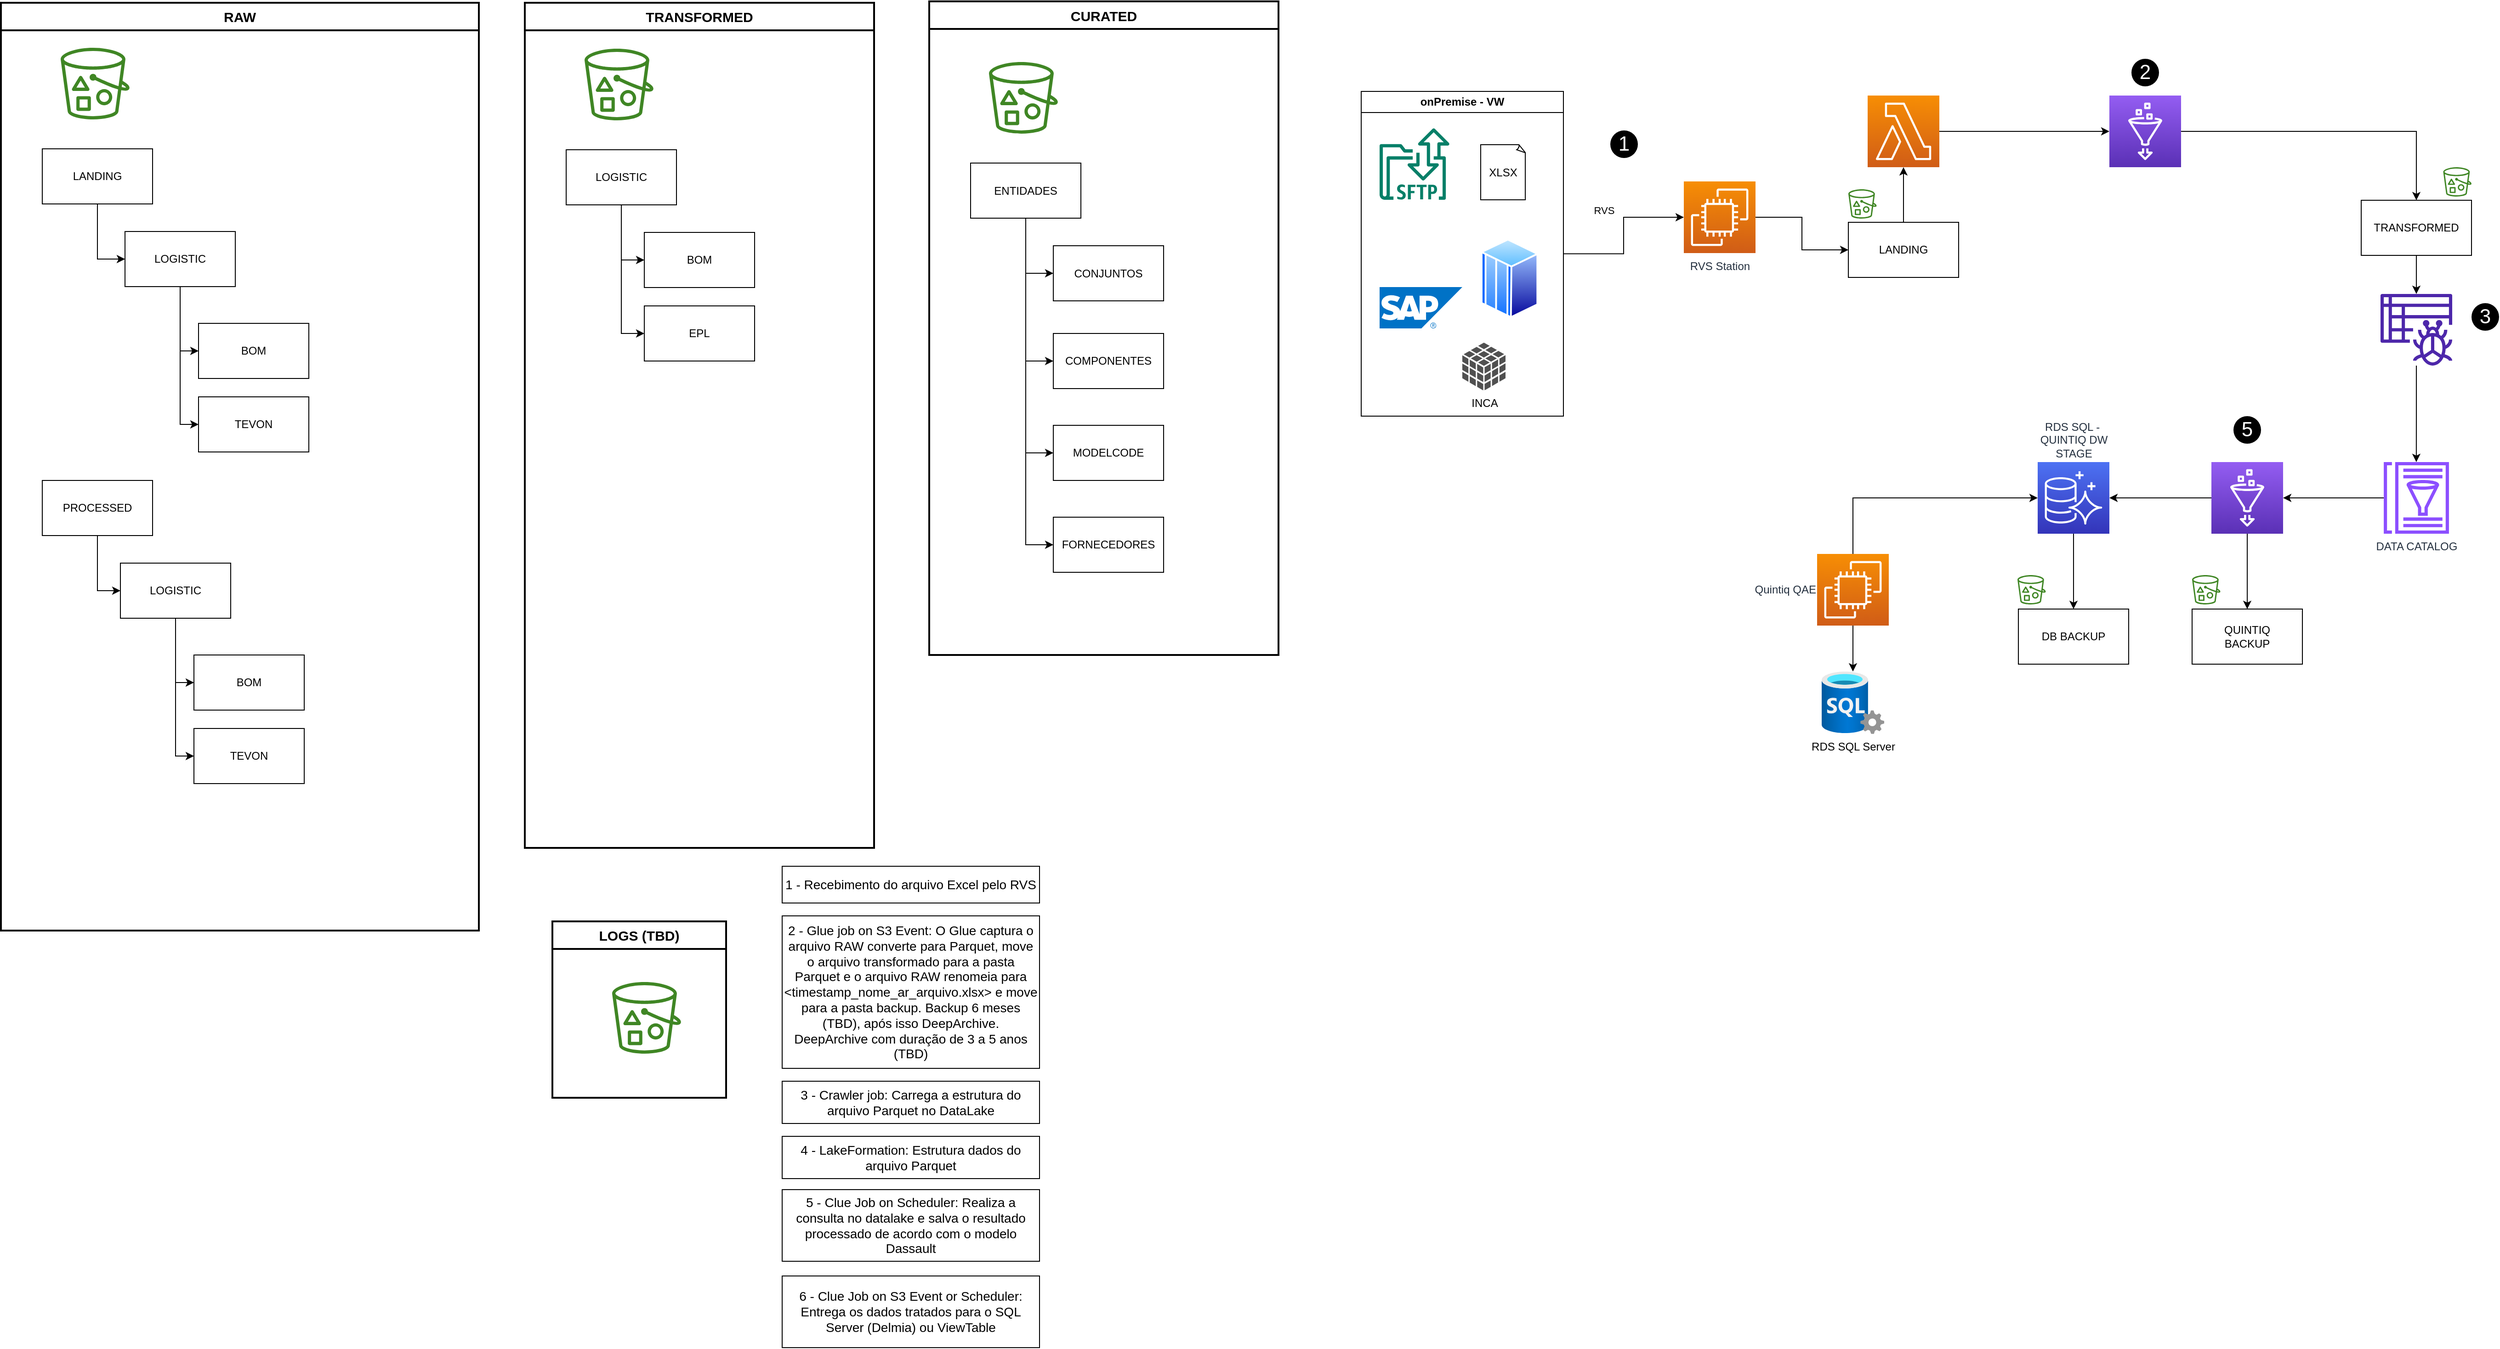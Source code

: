 <mxfile version="22.0.4" type="github" pages="5">
  <diagram name="TRANSFORM_DRAW" id="WdfRZ3aBrV-6aahJLl9e">
    <mxGraphModel dx="2203" dy="424" grid="1" gridSize="10" guides="1" tooltips="1" connect="1" arrows="1" fold="1" page="1" pageScale="1" pageWidth="1169" pageHeight="827" math="0" shadow="0">
      <root>
        <mxCell id="0" />
        <mxCell id="1" parent="0" />
        <mxCell id="QyJvAn82tEcCUQrwzSHf-52" value="&lt;font style=&quot;font-size: 14px;&quot;&gt;1 - Recebimento do arquivo Excel pelo RVS&lt;/font&gt;" style="text;html=1;strokeColor=default;fillColor=none;align=center;verticalAlign=middle;whiteSpace=wrap;rounded=0;" parent="1" vertex="1">
          <mxGeometry x="-280" y="980" width="280" height="40" as="geometry" />
        </mxCell>
        <mxCell id="QyJvAn82tEcCUQrwzSHf-53" value="&lt;font style=&quot;font-size: 14px;&quot;&gt;2 - Glue job on S3 Event: O Glue captura o arquivo RAW converte para Parquet, move o arquivo transformado para a pasta Parquet e o arquivo RAW renomeia para &amp;lt;timestamp_nome_ar_arquivo.xlsx&amp;gt; e move para a pasta backup. Backup 6 meses (TBD), após isso DeepArchive.&lt;br&gt;DeepArchive com duração de 3 a 5 anos (TBD)&lt;br&gt;&lt;/font&gt;" style="text;html=1;strokeColor=default;fillColor=none;align=center;verticalAlign=middle;whiteSpace=wrap;rounded=0;" parent="1" vertex="1">
          <mxGeometry x="-280" y="1034" width="280" height="166" as="geometry" />
        </mxCell>
        <mxCell id="QyJvAn82tEcCUQrwzSHf-54" value="&lt;span style=&quot;font-size: 14px;&quot;&gt;3 - Crawler job: Carrega a estrutura do arquivo Parquet no DataLake&lt;/span&gt;" style="text;html=1;strokeColor=default;fillColor=none;align=center;verticalAlign=middle;whiteSpace=wrap;rounded=0;" parent="1" vertex="1">
          <mxGeometry x="-280" y="1214" width="280" height="46" as="geometry" />
        </mxCell>
        <mxCell id="QyJvAn82tEcCUQrwzSHf-55" value="&lt;span style=&quot;font-size: 14px;&quot;&gt;4 - LakeFormation: Estrutura dados do arquivo Parquet&lt;/span&gt;" style="text;html=1;strokeColor=default;fillColor=none;align=center;verticalAlign=middle;whiteSpace=wrap;rounded=0;" parent="1" vertex="1">
          <mxGeometry x="-280" y="1274" width="280" height="46" as="geometry" />
        </mxCell>
        <mxCell id="QyJvAn82tEcCUQrwzSHf-60" value="&lt;span style=&quot;font-size: 14px;&quot;&gt;5 - Clue Job on Scheduler: Realiza a consulta no datalake e salva o resultado processado de acordo com o modelo Dassault&lt;/span&gt;" style="text;html=1;strokeColor=default;fillColor=none;align=center;verticalAlign=middle;whiteSpace=wrap;rounded=0;" parent="1" vertex="1">
          <mxGeometry x="-280" y="1332" width="280" height="78" as="geometry" />
        </mxCell>
        <mxCell id="QyJvAn82tEcCUQrwzSHf-61" value="&lt;span style=&quot;font-size: 14px;&quot;&gt;6 - Clue Job on S3 Event or Scheduler: Entrega os dados tratados para o SQL Server (Delmia) ou ViewTable&lt;/span&gt;" style="text;html=1;strokeColor=default;fillColor=none;align=center;verticalAlign=middle;whiteSpace=wrap;rounded=0;" parent="1" vertex="1">
          <mxGeometry x="-280" y="1426" width="280" height="78" as="geometry" />
        </mxCell>
        <mxCell id="jKxIUuqLX2hnxJrICWpl-1" value="RAW" style="swimlane;whiteSpace=wrap;html=1;strokeWidth=2;fontSize=15;startSize=30;" parent="1" vertex="1">
          <mxGeometry x="-1130" y="40" width="520" height="1010" as="geometry" />
        </mxCell>
        <mxCell id="QyJvAn82tEcCUQrwzSHf-70" value="LANDING" style="rounded=0;whiteSpace=wrap;html=1;" parent="jKxIUuqLX2hnxJrICWpl-1" vertex="1">
          <mxGeometry x="45" y="159" width="120" height="60" as="geometry" />
        </mxCell>
        <mxCell id="QyJvAn82tEcCUQrwzSHf-74" value="LOGISTIC" style="rounded=0;whiteSpace=wrap;html=1;" parent="jKxIUuqLX2hnxJrICWpl-1" vertex="1">
          <mxGeometry x="135" y="249" width="120" height="60" as="geometry" />
        </mxCell>
        <mxCell id="QyJvAn82tEcCUQrwzSHf-69" style="edgeStyle=orthogonalEdgeStyle;rounded=0;orthogonalLoop=1;jettySize=auto;html=1;entryX=0;entryY=0.5;entryDx=0;entryDy=0;" parent="jKxIUuqLX2hnxJrICWpl-1" source="QyJvAn82tEcCUQrwzSHf-70" target="QyJvAn82tEcCUQrwzSHf-74" edge="1">
          <mxGeometry relative="1" as="geometry">
            <mxPoint x="272" y="300" as="targetPoint" />
          </mxGeometry>
        </mxCell>
        <mxCell id="QyJvAn82tEcCUQrwzSHf-75" value="" style="sketch=0;outlineConnect=0;fontColor=#232F3E;gradientColor=none;fillColor=#3F8624;strokeColor=none;dashed=0;verticalLabelPosition=bottom;verticalAlign=top;align=center;html=1;fontSize=12;fontStyle=0;aspect=fixed;pointerEvents=1;shape=mxgraph.aws4.bucket_with_objects;" parent="jKxIUuqLX2hnxJrICWpl-1" vertex="1">
          <mxGeometry x="65" y="49" width="75" height="78" as="geometry" />
        </mxCell>
        <mxCell id="QyJvAn82tEcCUQrwzSHf-76" style="edgeStyle=orthogonalEdgeStyle;rounded=0;orthogonalLoop=1;jettySize=auto;html=1;entryX=0;entryY=0.5;entryDx=0;entryDy=0;exitX=0.5;exitY=1;exitDx=0;exitDy=0;" parent="jKxIUuqLX2hnxJrICWpl-1" source="QyJvAn82tEcCUQrwzSHf-74" target="QyJvAn82tEcCUQrwzSHf-77" edge="1">
          <mxGeometry relative="1" as="geometry">
            <mxPoint x="185" y="429" as="targetPoint" />
            <mxPoint x="185" y="329" as="sourcePoint" />
            <Array as="points">
              <mxPoint x="195" y="379" />
            </Array>
          </mxGeometry>
        </mxCell>
        <mxCell id="QyJvAn82tEcCUQrwzSHf-77" value="BOM" style="rounded=0;whiteSpace=wrap;html=1;" parent="jKxIUuqLX2hnxJrICWpl-1" vertex="1">
          <mxGeometry x="215" y="349" width="120" height="60" as="geometry" />
        </mxCell>
        <mxCell id="QyJvAn82tEcCUQrwzSHf-78" value="TEVON" style="rounded=0;whiteSpace=wrap;html=1;" parent="jKxIUuqLX2hnxJrICWpl-1" vertex="1">
          <mxGeometry x="215" y="429" width="120" height="60" as="geometry" />
        </mxCell>
        <mxCell id="QyJvAn82tEcCUQrwzSHf-71" style="edgeStyle=orthogonalEdgeStyle;rounded=0;orthogonalLoop=1;jettySize=auto;html=1;entryX=0;entryY=0.5;entryDx=0;entryDy=0;" parent="jKxIUuqLX2hnxJrICWpl-1" source="QyJvAn82tEcCUQrwzSHf-74" target="QyJvAn82tEcCUQrwzSHf-78" edge="1">
          <mxGeometry relative="1" as="geometry" />
        </mxCell>
        <mxCell id="PfEH91jjbPKm-Dm38Fv3-12" style="edgeStyle=orthogonalEdgeStyle;rounded=0;orthogonalLoop=1;jettySize=auto;html=1;entryX=0;entryY=0.5;entryDx=0;entryDy=0;" parent="jKxIUuqLX2hnxJrICWpl-1" source="QyJvAn82tEcCUQrwzSHf-98" target="PfEH91jjbPKm-Dm38Fv3-6" edge="1">
          <mxGeometry relative="1" as="geometry" />
        </mxCell>
        <mxCell id="QyJvAn82tEcCUQrwzSHf-98" value="PROCESSED" style="rounded=0;whiteSpace=wrap;html=1;" parent="jKxIUuqLX2hnxJrICWpl-1" vertex="1">
          <mxGeometry x="45" y="520" width="120" height="60" as="geometry" />
        </mxCell>
        <mxCell id="PfEH91jjbPKm-Dm38Fv3-6" value="LOGISTIC" style="rounded=0;whiteSpace=wrap;html=1;" parent="jKxIUuqLX2hnxJrICWpl-1" vertex="1">
          <mxGeometry x="130" y="610" width="120" height="60" as="geometry" />
        </mxCell>
        <mxCell id="PfEH91jjbPKm-Dm38Fv3-8" style="edgeStyle=orthogonalEdgeStyle;rounded=0;orthogonalLoop=1;jettySize=auto;html=1;entryX=0;entryY=0.5;entryDx=0;entryDy=0;exitX=0.5;exitY=1;exitDx=0;exitDy=0;" parent="jKxIUuqLX2hnxJrICWpl-1" source="PfEH91jjbPKm-Dm38Fv3-6" target="PfEH91jjbPKm-Dm38Fv3-9" edge="1">
          <mxGeometry relative="1" as="geometry">
            <mxPoint x="180" y="790" as="targetPoint" />
            <mxPoint x="180" y="690" as="sourcePoint" />
            <Array as="points">
              <mxPoint x="190" y="740" />
            </Array>
          </mxGeometry>
        </mxCell>
        <mxCell id="PfEH91jjbPKm-Dm38Fv3-9" value="BOM" style="rounded=0;whiteSpace=wrap;html=1;" parent="jKxIUuqLX2hnxJrICWpl-1" vertex="1">
          <mxGeometry x="210" y="710" width="120" height="60" as="geometry" />
        </mxCell>
        <mxCell id="PfEH91jjbPKm-Dm38Fv3-10" value="TEVON" style="rounded=0;whiteSpace=wrap;html=1;" parent="jKxIUuqLX2hnxJrICWpl-1" vertex="1">
          <mxGeometry x="210" y="790" width="120" height="60" as="geometry" />
        </mxCell>
        <mxCell id="PfEH91jjbPKm-Dm38Fv3-11" style="edgeStyle=orthogonalEdgeStyle;rounded=0;orthogonalLoop=1;jettySize=auto;html=1;entryX=0;entryY=0.5;entryDx=0;entryDy=0;" parent="jKxIUuqLX2hnxJrICWpl-1" source="PfEH91jjbPKm-Dm38Fv3-6" target="PfEH91jjbPKm-Dm38Fv3-10" edge="1">
          <mxGeometry relative="1" as="geometry" />
        </mxCell>
        <mxCell id="jKxIUuqLX2hnxJrICWpl-3" value="TRANSFORMED" style="swimlane;whiteSpace=wrap;html=1;strokeWidth=2;fontSize=15;startSize=30;" parent="1" vertex="1">
          <mxGeometry x="-560" y="40" width="380" height="920" as="geometry">
            <mxRectangle x="-560" y="40" width="160" height="30" as="alternateBounds" />
          </mxGeometry>
        </mxCell>
        <mxCell id="PfEH91jjbPKm-Dm38Fv3-5" style="edgeStyle=orthogonalEdgeStyle;rounded=0;orthogonalLoop=1;jettySize=auto;html=1;entryX=0;entryY=0.5;entryDx=0;entryDy=0;" parent="jKxIUuqLX2hnxJrICWpl-3" source="QyJvAn82tEcCUQrwzSHf-83" target="QyJvAn82tEcCUQrwzSHf-90" edge="1">
          <mxGeometry relative="1" as="geometry" />
        </mxCell>
        <mxCell id="ECwM2Y5JySF4W4LgzAym-2" style="edgeStyle=orthogonalEdgeStyle;rounded=0;orthogonalLoop=1;jettySize=auto;html=1;entryX=0;entryY=0.5;entryDx=0;entryDy=0;" parent="jKxIUuqLX2hnxJrICWpl-3" source="QyJvAn82tEcCUQrwzSHf-83" target="ECwM2Y5JySF4W4LgzAym-1" edge="1">
          <mxGeometry relative="1" as="geometry" />
        </mxCell>
        <mxCell id="QyJvAn82tEcCUQrwzSHf-83" value="LOGISTIC" style="rounded=0;whiteSpace=wrap;html=1;" parent="jKxIUuqLX2hnxJrICWpl-3" vertex="1">
          <mxGeometry x="45" y="160" width="120" height="60" as="geometry" />
        </mxCell>
        <mxCell id="QyJvAn82tEcCUQrwzSHf-88" value="" style="sketch=0;outlineConnect=0;fontColor=#232F3E;gradientColor=none;fillColor=#3F8624;strokeColor=none;dashed=0;verticalLabelPosition=bottom;verticalAlign=top;align=center;html=1;fontSize=12;fontStyle=0;aspect=fixed;pointerEvents=1;shape=mxgraph.aws4.bucket_with_objects;" parent="jKxIUuqLX2hnxJrICWpl-3" vertex="1">
          <mxGeometry x="65" y="50" width="75" height="78" as="geometry" />
        </mxCell>
        <mxCell id="QyJvAn82tEcCUQrwzSHf-90" value="BOM" style="rounded=0;whiteSpace=wrap;html=1;" parent="jKxIUuqLX2hnxJrICWpl-3" vertex="1">
          <mxGeometry x="130" y="250" width="120" height="60" as="geometry" />
        </mxCell>
        <mxCell id="ECwM2Y5JySF4W4LgzAym-1" value="EPL" style="rounded=0;whiteSpace=wrap;html=1;" parent="jKxIUuqLX2hnxJrICWpl-3" vertex="1">
          <mxGeometry x="130" y="330" width="120" height="60" as="geometry" />
        </mxCell>
        <mxCell id="jKxIUuqLX2hnxJrICWpl-11" value="CURATED" style="swimlane;whiteSpace=wrap;html=1;strokeWidth=2;fontSize=15;startSize=30;" parent="1" vertex="1">
          <mxGeometry x="-120" y="38.5" width="380" height="711.5" as="geometry" />
        </mxCell>
        <mxCell id="7yQBJyCF-TnzIUXyZK78-4" style="edgeStyle=orthogonalEdgeStyle;rounded=0;orthogonalLoop=1;jettySize=auto;html=1;entryX=0;entryY=0.5;entryDx=0;entryDy=0;" parent="jKxIUuqLX2hnxJrICWpl-11" source="QyJvAn82tEcCUQrwzSHf-8" target="7yQBJyCF-TnzIUXyZK78-1" edge="1">
          <mxGeometry relative="1" as="geometry" />
        </mxCell>
        <mxCell id="7yQBJyCF-TnzIUXyZK78-5" style="edgeStyle=orthogonalEdgeStyle;rounded=0;orthogonalLoop=1;jettySize=auto;html=1;entryX=0;entryY=0.5;entryDx=0;entryDy=0;" parent="jKxIUuqLX2hnxJrICWpl-11" source="QyJvAn82tEcCUQrwzSHf-8" target="7yQBJyCF-TnzIUXyZK78-2" edge="1">
          <mxGeometry relative="1" as="geometry" />
        </mxCell>
        <mxCell id="7yQBJyCF-TnzIUXyZK78-7" style="edgeStyle=orthogonalEdgeStyle;rounded=0;orthogonalLoop=1;jettySize=auto;html=1;entryX=0;entryY=0.5;entryDx=0;entryDy=0;" parent="jKxIUuqLX2hnxJrICWpl-11" source="QyJvAn82tEcCUQrwzSHf-8" target="7yQBJyCF-TnzIUXyZK78-6" edge="1">
          <mxGeometry relative="1" as="geometry" />
        </mxCell>
        <mxCell id="QyJvAn82tEcCUQrwzSHf-8" value="ENTIDADES" style="rounded=0;whiteSpace=wrap;html=1;" parent="jKxIUuqLX2hnxJrICWpl-11" vertex="1">
          <mxGeometry x="45" y="176" width="120" height="60" as="geometry" />
        </mxCell>
        <mxCell id="QyJvAn82tEcCUQrwzSHf-10" value="CONJUNTOS" style="rounded=0;whiteSpace=wrap;html=1;" parent="jKxIUuqLX2hnxJrICWpl-11" vertex="1">
          <mxGeometry x="135" y="266" width="120" height="60" as="geometry" />
        </mxCell>
        <mxCell id="QyJvAn82tEcCUQrwzSHf-9" style="edgeStyle=orthogonalEdgeStyle;rounded=0;orthogonalLoop=1;jettySize=auto;html=1;entryX=0;entryY=0.5;entryDx=0;entryDy=0;" parent="jKxIUuqLX2hnxJrICWpl-11" source="QyJvAn82tEcCUQrwzSHf-8" target="QyJvAn82tEcCUQrwzSHf-10" edge="1">
          <mxGeometry relative="1" as="geometry">
            <mxPoint x="272" y="317" as="targetPoint" />
          </mxGeometry>
        </mxCell>
        <mxCell id="QyJvAn82tEcCUQrwzSHf-13" value="" style="sketch=0;outlineConnect=0;fontColor=#232F3E;gradientColor=none;fillColor=#3F8624;strokeColor=none;dashed=0;verticalLabelPosition=bottom;verticalAlign=top;align=center;html=1;fontSize=12;fontStyle=0;aspect=fixed;pointerEvents=1;shape=mxgraph.aws4.bucket_with_objects;" parent="jKxIUuqLX2hnxJrICWpl-11" vertex="1">
          <mxGeometry x="65" y="66" width="75" height="78" as="geometry" />
        </mxCell>
        <mxCell id="7yQBJyCF-TnzIUXyZK78-1" value="COMPONENTES" style="rounded=0;whiteSpace=wrap;html=1;" parent="jKxIUuqLX2hnxJrICWpl-11" vertex="1">
          <mxGeometry x="135" y="361.5" width="120" height="60" as="geometry" />
        </mxCell>
        <mxCell id="7yQBJyCF-TnzIUXyZK78-2" value="MODELCODE" style="rounded=0;whiteSpace=wrap;html=1;" parent="jKxIUuqLX2hnxJrICWpl-11" vertex="1">
          <mxGeometry x="135" y="461.5" width="120" height="60" as="geometry" />
        </mxCell>
        <mxCell id="7yQBJyCF-TnzIUXyZK78-6" value="FORNECEDORES" style="rounded=0;whiteSpace=wrap;html=1;" parent="jKxIUuqLX2hnxJrICWpl-11" vertex="1">
          <mxGeometry x="135" y="561.5" width="120" height="60" as="geometry" />
        </mxCell>
        <mxCell id="jKxIUuqLX2hnxJrICWpl-18" value="LOGS (TBD)" style="swimlane;whiteSpace=wrap;html=1;strokeWidth=2;fontSize=15;startSize=30;" parent="1" vertex="1">
          <mxGeometry x="-530" y="1040" width="189" height="192" as="geometry" />
        </mxCell>
        <mxCell id="jKxIUuqLX2hnxJrICWpl-22" value="" style="sketch=0;outlineConnect=0;fontColor=#232F3E;gradientColor=none;fillColor=#3F8624;strokeColor=none;dashed=0;verticalLabelPosition=bottom;verticalAlign=top;align=center;html=1;fontSize=12;fontStyle=0;aspect=fixed;pointerEvents=1;shape=mxgraph.aws4.bucket_with_objects;" parent="jKxIUuqLX2hnxJrICWpl-18" vertex="1">
          <mxGeometry x="65" y="66" width="75" height="78" as="geometry" />
        </mxCell>
        <mxCell id="bFuXjyLYvYQUJaQUUviW-13" style="edgeStyle=orthogonalEdgeStyle;rounded=0;orthogonalLoop=1;jettySize=auto;html=1;" parent="1" source="9OgxW9LWYbTT5vz3eAgh-3" target="bFuXjyLYvYQUJaQUUviW-12" edge="1">
          <mxGeometry relative="1" as="geometry">
            <mxPoint x="940" y="190" as="targetPoint" />
          </mxGeometry>
        </mxCell>
        <mxCell id="9OgxW9LWYbTT5vz3eAgh-3" value="LANDING" style="rounded=0;whiteSpace=wrap;html=1;" parent="1" vertex="1">
          <mxGeometry x="880" y="279" width="120" height="60" as="geometry" />
        </mxCell>
        <mxCell id="9OgxW9LWYbTT5vz3eAgh-9" value="" style="sketch=0;points=[[0,0,0],[0.25,0,0],[0.5,0,0],[0.75,0,0],[1,0,0],[0,1,0],[0.25,1,0],[0.5,1,0],[0.75,1,0],[1,1,0],[0,0.25,0],[0,0.5,0],[0,0.75,0],[1,0.25,0],[1,0.5,0],[1,0.75,0]];outlineConnect=0;fontColor=#232F3E;gradientColor=#945DF2;gradientDirection=north;fillColor=#5A30B5;strokeColor=#ffffff;dashed=0;verticalLabelPosition=bottom;verticalAlign=top;align=center;html=1;fontSize=12;fontStyle=0;aspect=fixed;shape=mxgraph.aws4.resourceIcon;resIcon=mxgraph.aws4.glue;" parent="1" vertex="1">
          <mxGeometry x="1164" y="141" width="78" height="78" as="geometry" />
        </mxCell>
        <mxCell id="9OgxW9LWYbTT5vz3eAgh-12" style="edgeStyle=orthogonalEdgeStyle;rounded=0;orthogonalLoop=1;jettySize=auto;html=1;" parent="1" source="9OgxW9LWYbTT5vz3eAgh-13" target="9OgxW9LWYbTT5vz3eAgh-17" edge="1">
          <mxGeometry relative="1" as="geometry" />
        </mxCell>
        <mxCell id="9OgxW9LWYbTT5vz3eAgh-13" value="TRANSFORMED" style="rounded=0;whiteSpace=wrap;html=1;" parent="1" vertex="1">
          <mxGeometry x="1438" y="255" width="120" height="60" as="geometry" />
        </mxCell>
        <mxCell id="fNkwFlI_HfW9Xe8XkjoH-8" style="edgeStyle=orthogonalEdgeStyle;rounded=0;orthogonalLoop=1;jettySize=auto;html=1;" parent="1" source="9OgxW9LWYbTT5vz3eAgh-17" target="fNkwFlI_HfW9Xe8XkjoH-7" edge="1">
          <mxGeometry relative="1" as="geometry" />
        </mxCell>
        <mxCell id="9OgxW9LWYbTT5vz3eAgh-17" value="" style="sketch=0;outlineConnect=0;fontColor=#232F3E;gradientColor=none;fillColor=#4D27AA;strokeColor=none;dashed=0;verticalLabelPosition=bottom;verticalAlign=top;align=center;html=1;fontSize=12;fontStyle=0;aspect=fixed;pointerEvents=1;shape=mxgraph.aws4.glue_crawlers;" parent="1" vertex="1">
          <mxGeometry x="1459" y="357" width="78" height="78" as="geometry" />
        </mxCell>
        <mxCell id="9OgxW9LWYbTT5vz3eAgh-18" style="edgeStyle=orthogonalEdgeStyle;rounded=0;orthogonalLoop=1;jettySize=auto;html=1;entryX=1;entryY=0.5;entryDx=0;entryDy=0;" parent="1" source="9OgxW9LWYbTT5vz3eAgh-19" edge="1">
          <mxGeometry relative="1" as="geometry">
            <mxPoint x="1164" y="579" as="targetPoint" />
          </mxGeometry>
        </mxCell>
        <mxCell id="9OgxW9LWYbTT5vz3eAgh-46" style="edgeStyle=orthogonalEdgeStyle;rounded=0;orthogonalLoop=1;jettySize=auto;html=1;entryX=0.5;entryY=0;entryDx=0;entryDy=0;exitX=0.5;exitY=1;exitDx=0;exitDy=0;exitPerimeter=0;" parent="1" source="9OgxW9LWYbTT5vz3eAgh-37" target="9OgxW9LWYbTT5vz3eAgh-44" edge="1">
          <mxGeometry relative="1" as="geometry" />
        </mxCell>
        <mxCell id="ECwM2Y5JySF4W4LgzAym-5" style="edgeStyle=orthogonalEdgeStyle;rounded=0;orthogonalLoop=1;jettySize=auto;html=1;" parent="1" source="9OgxW9LWYbTT5vz3eAgh-19" target="ECwM2Y5JySF4W4LgzAym-4" edge="1">
          <mxGeometry relative="1" as="geometry" />
        </mxCell>
        <mxCell id="9OgxW9LWYbTT5vz3eAgh-19" value="" style="sketch=0;points=[[0,0,0],[0.25,0,0],[0.5,0,0],[0.75,0,0],[1,0,0],[0,1,0],[0.25,1,0],[0.5,1,0],[0.75,1,0],[1,1,0],[0,0.25,0],[0,0.5,0],[0,0.75,0],[1,0.25,0],[1,0.5,0],[1,0.75,0]];outlineConnect=0;fontColor=#232F3E;gradientColor=#945DF2;gradientDirection=north;fillColor=#5A30B5;strokeColor=#ffffff;dashed=0;verticalLabelPosition=bottom;verticalAlign=top;align=center;html=1;fontSize=12;fontStyle=0;aspect=fixed;shape=mxgraph.aws4.resourceIcon;resIcon=mxgraph.aws4.glue;" parent="1" vertex="1">
          <mxGeometry x="1275" y="540" width="78" height="78" as="geometry" />
        </mxCell>
        <mxCell id="9OgxW9LWYbTT5vz3eAgh-25" value="&lt;font style=&quot;font-size: 22px;&quot;&gt;1&lt;/font&gt;" style="text;html=1;strokeColor=none;fillColor=#000000;align=center;verticalAlign=middle;whiteSpace=wrap;rounded=1;strokeWidth=4;glass=0;fontColor=#ffffff;arcSize=50;" parent="1" vertex="1">
          <mxGeometry x="621" y="179" width="30" height="30" as="geometry" />
        </mxCell>
        <mxCell id="9OgxW9LWYbTT5vz3eAgh-26" value="&lt;font style=&quot;font-size: 22px;&quot;&gt;2&lt;/font&gt;" style="text;html=1;strokeColor=none;fillColor=#000000;align=center;verticalAlign=middle;whiteSpace=wrap;rounded=1;strokeWidth=4;glass=0;fontColor=#ffffff;arcSize=50;" parent="1" vertex="1">
          <mxGeometry x="1188" y="101" width="30" height="30" as="geometry" />
        </mxCell>
        <mxCell id="9OgxW9LWYbTT5vz3eAgh-27" value="&lt;font style=&quot;font-size: 22px;&quot;&gt;3&lt;/font&gt;" style="text;html=1;strokeColor=none;fillColor=#000000;align=center;verticalAlign=middle;whiteSpace=wrap;rounded=1;strokeWidth=4;glass=0;fontColor=#ffffff;arcSize=50;" parent="1" vertex="1">
          <mxGeometry x="1558" y="367" width="30" height="30" as="geometry" />
        </mxCell>
        <mxCell id="9OgxW9LWYbTT5vz3eAgh-29" value="&lt;font style=&quot;font-size: 22px;&quot;&gt;5&lt;/font&gt;" style="text;html=1;strokeColor=none;fillColor=#000000;align=center;verticalAlign=middle;whiteSpace=wrap;rounded=1;strokeWidth=4;glass=0;fontColor=#ffffff;arcSize=50;" parent="1" vertex="1">
          <mxGeometry x="1299" y="490" width="30" height="30" as="geometry" />
        </mxCell>
        <mxCell id="9OgxW9LWYbTT5vz3eAgh-37" value="RDS SQL -&amp;nbsp;&lt;br&gt;QUINTIQ DW &lt;br&gt;STAGE" style="sketch=0;points=[[0,0,0],[0.25,0,0],[0.5,0,0],[0.75,0,0],[1,0,0],[0,1,0],[0.25,1,0],[0.5,1,0],[0.75,1,0],[1,1,0],[0,0.25,0],[0,0.5,0],[0,0.75,0],[1,0.25,0],[1,0.5,0],[1,0.75,0]];outlineConnect=0;fontColor=#232F3E;gradientColor=#4D72F3;gradientDirection=north;fillColor=#3334B9;strokeColor=#ffffff;dashed=0;verticalLabelPosition=top;verticalAlign=bottom;align=center;html=1;fontSize=12;fontStyle=0;aspect=fixed;shape=mxgraph.aws4.resourceIcon;resIcon=mxgraph.aws4.aurora;labelPosition=center;" parent="1" vertex="1">
          <mxGeometry x="1086" y="540" width="78" height="78" as="geometry" />
        </mxCell>
        <mxCell id="9OgxW9LWYbTT5vz3eAgh-41" value="" style="sketch=0;outlineConnect=0;fontColor=#232F3E;gradientColor=none;fillColor=#3F8624;strokeColor=none;dashed=0;verticalLabelPosition=bottom;verticalAlign=top;align=center;html=1;fontSize=12;fontStyle=0;aspect=fixed;pointerEvents=1;shape=mxgraph.aws4.bucket_with_objects;" parent="1" vertex="1">
          <mxGeometry x="880" y="243" width="30.77" height="32" as="geometry" />
        </mxCell>
        <mxCell id="9OgxW9LWYbTT5vz3eAgh-42" value="" style="sketch=0;outlineConnect=0;fontColor=#232F3E;gradientColor=none;fillColor=#3F8624;strokeColor=none;dashed=0;verticalLabelPosition=bottom;verticalAlign=top;align=center;html=1;fontSize=12;fontStyle=0;aspect=fixed;pointerEvents=1;shape=mxgraph.aws4.bucket_with_objects;" parent="1" vertex="1">
          <mxGeometry x="1527.23" y="219" width="30.77" height="32" as="geometry" />
        </mxCell>
        <mxCell id="9OgxW9LWYbTT5vz3eAgh-44" value="DB BACKUP" style="rounded=0;whiteSpace=wrap;html=1;" parent="1" vertex="1">
          <mxGeometry x="1065" y="700" width="120" height="60" as="geometry" />
        </mxCell>
        <mxCell id="9OgxW9LWYbTT5vz3eAgh-45" value="" style="sketch=0;outlineConnect=0;fontColor=#232F3E;gradientColor=none;fillColor=#3F8624;strokeColor=none;dashed=0;verticalLabelPosition=bottom;verticalAlign=top;align=center;html=1;fontSize=12;fontStyle=0;aspect=fixed;pointerEvents=1;shape=mxgraph.aws4.bucket_with_objects;" parent="1" vertex="1">
          <mxGeometry x="1064" y="663" width="30.77" height="32" as="geometry" />
        </mxCell>
        <mxCell id="9OgxW9LWYbTT5vz3eAgh-49" style="edgeStyle=orthogonalEdgeStyle;rounded=0;orthogonalLoop=1;jettySize=auto;html=1;entryX=0;entryY=0.5;entryDx=0;entryDy=0;entryPerimeter=0;" parent="1" source="9OgxW9LWYbTT5vz3eAgh-48" target="9OgxW9LWYbTT5vz3eAgh-37" edge="1">
          <mxGeometry relative="1" as="geometry">
            <Array as="points">
              <mxPoint x="885" y="579" />
            </Array>
          </mxGeometry>
        </mxCell>
        <mxCell id="9OgxW9LWYbTT5vz3eAgh-51" style="edgeStyle=orthogonalEdgeStyle;rounded=0;orthogonalLoop=1;jettySize=auto;html=1;" parent="1" source="9OgxW9LWYbTT5vz3eAgh-48" target="9OgxW9LWYbTT5vz3eAgh-50" edge="1">
          <mxGeometry relative="1" as="geometry" />
        </mxCell>
        <mxCell id="9OgxW9LWYbTT5vz3eAgh-48" value="Quintiq QAE" style="sketch=0;points=[[0,0,0],[0.25,0,0],[0.5,0,0],[0.75,0,0],[1,0,0],[0,1,0],[0.25,1,0],[0.5,1,0],[0.75,1,0],[1,1,0],[0,0.25,0],[0,0.5,0],[0,0.75,0],[1,0.25,0],[1,0.5,0],[1,0.75,0]];outlineConnect=0;fontColor=#232F3E;gradientColor=#F78E04;gradientDirection=north;fillColor=#D05C17;strokeColor=#ffffff;dashed=0;verticalLabelPosition=middle;verticalAlign=middle;align=right;html=1;fontSize=12;fontStyle=0;aspect=fixed;shape=mxgraph.aws4.resourceIcon;resIcon=mxgraph.aws4.ec2;labelPosition=left;" parent="1" vertex="1">
          <mxGeometry x="846" y="640" width="78" height="78" as="geometry" />
        </mxCell>
        <mxCell id="9OgxW9LWYbTT5vz3eAgh-50" value="RDS SQL Server" style="image;aspect=fixed;html=1;points=[];align=center;fontSize=12;image=img/lib/azure2/databases/SQL_Server.svg;" parent="1" vertex="1">
          <mxGeometry x="851" y="768" width="68" height="68" as="geometry" />
        </mxCell>
        <mxCell id="bFuXjyLYvYQUJaQUUviW-8" style="edgeStyle=orthogonalEdgeStyle;rounded=0;orthogonalLoop=1;jettySize=auto;html=1;entryX=0;entryY=0.5;entryDx=0;entryDy=0;entryPerimeter=0;" parent="1" source="9OgxW9LWYbTT5vz3eAgh-61" target="bFuXjyLYvYQUJaQUUviW-10" edge="1">
          <mxGeometry relative="1" as="geometry">
            <mxPoint x="671" y="273.5" as="targetPoint" />
          </mxGeometry>
        </mxCell>
        <mxCell id="bFuXjyLYvYQUJaQUUviW-9" value="RVS" style="edgeLabel;html=1;align=center;verticalAlign=middle;resizable=0;points=[];" parent="bFuXjyLYvYQUJaQUUviW-8" vertex="1" connectable="0">
          <mxGeometry x="0.362" y="6" relative="1" as="geometry">
            <mxPoint x="-33" y="-2" as="offset" />
          </mxGeometry>
        </mxCell>
        <mxCell id="9OgxW9LWYbTT5vz3eAgh-61" value="onPremise - VW" style="swimlane;whiteSpace=wrap;html=1;" parent="1" vertex="1">
          <mxGeometry x="350" y="136.5" width="220" height="353.5" as="geometry" />
        </mxCell>
        <mxCell id="9OgxW9LWYbTT5vz3eAgh-62" value="" style="sketch=0;outlineConnect=0;fontColor=#232F3E;gradientColor=none;fillColor=#067F68;strokeColor=none;dashed=0;verticalLabelPosition=bottom;verticalAlign=top;align=center;html=1;fontSize=12;fontStyle=0;aspect=fixed;shape=mxgraph.aws4.transfer_for_sftp_resource;" parent="9OgxW9LWYbTT5vz3eAgh-61" vertex="1">
          <mxGeometry x="20.0" y="40" width="76" height="78" as="geometry" />
        </mxCell>
        <mxCell id="9OgxW9LWYbTT5vz3eAgh-63" value="" style="image;sketch=0;aspect=fixed;html=1;points=[];align=center;fontSize=12;image=img/lib/mscae/SAP_HANA_on_Azure.svg;" parent="9OgxW9LWYbTT5vz3eAgh-61" vertex="1">
          <mxGeometry x="20.0" y="213" width="90" height="45" as="geometry" />
        </mxCell>
        <mxCell id="9OgxW9LWYbTT5vz3eAgh-64" value="" style="image;aspect=fixed;perimeter=ellipsePerimeter;html=1;align=center;shadow=0;dashed=0;spacingTop=3;image=img/lib/active_directory/mainframe_host.svg;" parent="9OgxW9LWYbTT5vz3eAgh-61" vertex="1">
          <mxGeometry x="130" y="160" width="62.64" height="87" as="geometry" />
        </mxCell>
        <mxCell id="bFuXjyLYvYQUJaQUUviW-1" value="XLSX" style="whiteSpace=wrap;html=1;shape=mxgraph.basic.document" parent="9OgxW9LWYbTT5vz3eAgh-61" vertex="1">
          <mxGeometry x="130" y="58" width="49" height="60" as="geometry" />
        </mxCell>
        <mxCell id="ECwM2Y5JySF4W4LgzAym-3" value="INCA" style="sketch=0;shadow=0;dashed=0;html=1;strokeColor=none;fillColor=#505050;labelPosition=center;verticalLabelPosition=bottom;verticalAlign=top;outlineConnect=0;align=center;shape=mxgraph.office.databases.database_cube;" parent="9OgxW9LWYbTT5vz3eAgh-61" vertex="1">
          <mxGeometry x="110" y="273.5" width="47" height="52" as="geometry" />
        </mxCell>
        <mxCell id="bFuXjyLYvYQUJaQUUviW-11" style="edgeStyle=orthogonalEdgeStyle;rounded=0;orthogonalLoop=1;jettySize=auto;html=1;" parent="1" source="bFuXjyLYvYQUJaQUUviW-10" target="9OgxW9LWYbTT5vz3eAgh-3" edge="1">
          <mxGeometry relative="1" as="geometry" />
        </mxCell>
        <mxCell id="bFuXjyLYvYQUJaQUUviW-10" value="RVS Station" style="sketch=0;points=[[0,0,0],[0.25,0,0],[0.5,0,0],[0.75,0,0],[1,0,0],[0,1,0],[0.25,1,0],[0.5,1,0],[0.75,1,0],[1,1,0],[0,0.25,0],[0,0.5,0],[0,0.75,0],[1,0.25,0],[1,0.5,0],[1,0.75,0]];outlineConnect=0;fontColor=#232F3E;gradientColor=#F78E04;gradientDirection=north;fillColor=#D05C17;strokeColor=#ffffff;dashed=0;verticalLabelPosition=bottom;verticalAlign=top;align=center;html=1;fontSize=12;fontStyle=0;aspect=fixed;shape=mxgraph.aws4.resourceIcon;resIcon=mxgraph.aws4.ec2;labelPosition=center;" parent="1" vertex="1">
          <mxGeometry x="701" y="234.5" width="78" height="78" as="geometry" />
        </mxCell>
        <mxCell id="bFuXjyLYvYQUJaQUUviW-14" style="edgeStyle=orthogonalEdgeStyle;rounded=0;orthogonalLoop=1;jettySize=auto;html=1;" parent="1" source="bFuXjyLYvYQUJaQUUviW-12" target="9OgxW9LWYbTT5vz3eAgh-9" edge="1">
          <mxGeometry relative="1" as="geometry" />
        </mxCell>
        <mxCell id="bFuXjyLYvYQUJaQUUviW-12" value="" style="sketch=0;points=[[0,0,0],[0.25,0,0],[0.5,0,0],[0.75,0,0],[1,0,0],[0,1,0],[0.25,1,0],[0.5,1,0],[0.75,1,0],[1,1,0],[0,0.25,0],[0,0.5,0],[0,0.75,0],[1,0.25,0],[1,0.5,0],[1,0.75,0]];outlineConnect=0;fontColor=#232F3E;gradientColor=#F78E04;gradientDirection=north;fillColor=#D05C17;strokeColor=#ffffff;dashed=0;verticalLabelPosition=bottom;verticalAlign=top;align=center;html=1;fontSize=12;fontStyle=0;aspect=fixed;shape=mxgraph.aws4.resourceIcon;resIcon=mxgraph.aws4.lambda;" parent="1" vertex="1">
          <mxGeometry x="901" y="141" width="78" height="78" as="geometry" />
        </mxCell>
        <mxCell id="fNkwFlI_HfW9Xe8XkjoH-6" style="edgeStyle=orthogonalEdgeStyle;rounded=0;orthogonalLoop=1;jettySize=auto;html=1;exitX=1;exitY=0.5;exitDx=0;exitDy=0;exitPerimeter=0;" parent="1" source="9OgxW9LWYbTT5vz3eAgh-9" target="9OgxW9LWYbTT5vz3eAgh-13" edge="1">
          <mxGeometry relative="1" as="geometry">
            <mxPoint x="1348" y="180" as="sourcePoint" />
          </mxGeometry>
        </mxCell>
        <mxCell id="fNkwFlI_HfW9Xe8XkjoH-9" style="edgeStyle=orthogonalEdgeStyle;rounded=0;orthogonalLoop=1;jettySize=auto;html=1;" parent="1" source="fNkwFlI_HfW9Xe8XkjoH-7" target="9OgxW9LWYbTT5vz3eAgh-19" edge="1">
          <mxGeometry relative="1" as="geometry" />
        </mxCell>
        <mxCell id="fNkwFlI_HfW9Xe8XkjoH-7" value="DATA CATALOG" style="sketch=0;outlineConnect=0;fontColor=#232F3E;gradientColor=none;fillColor=#8C4FFF;strokeColor=none;dashed=0;verticalLabelPosition=bottom;verticalAlign=top;align=center;html=1;fontSize=12;fontStyle=0;aspect=fixed;pointerEvents=1;shape=mxgraph.aws4.glue_data_catalog;" parent="1" vertex="1">
          <mxGeometry x="1462" y="540" width="72" height="78" as="geometry" />
        </mxCell>
        <mxCell id="ECwM2Y5JySF4W4LgzAym-4" value="QUINTIQ &lt;br&gt;BACKUP" style="rounded=0;whiteSpace=wrap;html=1;" parent="1" vertex="1">
          <mxGeometry x="1254" y="700" width="120" height="60" as="geometry" />
        </mxCell>
        <mxCell id="ECwM2Y5JySF4W4LgzAym-6" value="" style="sketch=0;outlineConnect=0;fontColor=#232F3E;gradientColor=none;fillColor=#3F8624;strokeColor=none;dashed=0;verticalLabelPosition=bottom;verticalAlign=top;align=center;html=1;fontSize=12;fontStyle=0;aspect=fixed;pointerEvents=1;shape=mxgraph.aws4.bucket_with_objects;" parent="1" vertex="1">
          <mxGeometry x="1254" y="663" width="30.77" height="32" as="geometry" />
        </mxCell>
      </root>
    </mxGraphModel>
  </diagram>
  <diagram name="RELATIONSHIP" id="jURw4gd56EIS4MFYu5wP">
    <mxGraphModel dx="1647" dy="850" grid="1" gridSize="10" guides="1" tooltips="1" connect="1" arrows="1" fold="1" page="1" pageScale="1" pageWidth="1169" pageHeight="827" math="0" shadow="0">
      <root>
        <mxCell id="ZQJokzsNegZTWrxGU5HA-0" />
        <mxCell id="ZQJokzsNegZTWrxGU5HA-1" parent="ZQJokzsNegZTWrxGU5HA-0" />
        <mxCell id="ZTFZcGOBW5I8XOaXhGLD-5" style="edgeStyle=orthogonalEdgeStyle;curved=1;rounded=0;orthogonalLoop=1;jettySize=auto;html=1;entryX=0;entryY=0.5;entryDx=0;entryDy=0;" parent="ZQJokzsNegZTWrxGU5HA-1" source="ZQJokzsNegZTWrxGU5HA-5" target="ZTFZcGOBW5I8XOaXhGLD-2" edge="1">
          <mxGeometry relative="1" as="geometry" />
        </mxCell>
        <mxCell id="ZTFZcGOBW5I8XOaXhGLD-6" style="edgeStyle=orthogonalEdgeStyle;curved=1;rounded=0;orthogonalLoop=1;jettySize=auto;html=1;entryX=0;entryY=0.5;entryDx=0;entryDy=0;" parent="ZQJokzsNegZTWrxGU5HA-1" source="ZQJokzsNegZTWrxGU5HA-5" target="ZTFZcGOBW5I8XOaXhGLD-1" edge="1">
          <mxGeometry relative="1" as="geometry" />
        </mxCell>
        <mxCell id="ZTFZcGOBW5I8XOaXhGLD-7" style="edgeStyle=orthogonalEdgeStyle;curved=1;rounded=0;orthogonalLoop=1;jettySize=auto;html=1;entryX=0;entryY=0.5;entryDx=0;entryDy=0;" parent="ZQJokzsNegZTWrxGU5HA-1" source="ZQJokzsNegZTWrxGU5HA-5" target="ZTFZcGOBW5I8XOaXhGLD-3" edge="1">
          <mxGeometry relative="1" as="geometry" />
        </mxCell>
        <mxCell id="ZQJokzsNegZTWrxGU5HA-5" value="MX" style="rounded=1;whiteSpace=wrap;html=1;arcSize=50;fillColor=#dae8fc;strokeColor=#6c8ebf;" parent="ZQJokzsNegZTWrxGU5HA-1" vertex="1">
          <mxGeometry x="50" y="560" width="120" height="20" as="geometry" />
        </mxCell>
        <mxCell id="ZQJokzsNegZTWrxGU5HA-7" value="PRODUCT_COMPONENTES (GROUP)" style="rounded=1;whiteSpace=wrap;html=1;arcSize=50;" parent="ZQJokzsNegZTWrxGU5HA-1" vertex="1">
          <mxGeometry x="670" y="403.91" width="280" height="20" as="geometry" />
        </mxCell>
        <mxCell id="SuGw794y0tm322AUVWKe-2" style="edgeStyle=orthogonalEdgeStyle;curved=1;rounded=0;orthogonalLoop=1;jettySize=auto;html=1;entryX=0;entryY=0.5;entryDx=0;entryDy=0;" parent="ZQJokzsNegZTWrxGU5HA-1" source="ZQJokzsNegZTWrxGU5HA-9" target="SuGw794y0tm322AUVWKe-1" edge="1">
          <mxGeometry relative="1" as="geometry" />
        </mxCell>
        <mxCell id="ZQJokzsNegZTWrxGU5HA-9" value="TEVON" style="rounded=1;whiteSpace=wrap;html=1;arcSize=50;fillColor=#d5e8d4;strokeColor=#82b366;" parent="ZQJokzsNegZTWrxGU5HA-1" vertex="1">
          <mxGeometry x="50" y="403.91" width="120" height="20" as="geometry" />
        </mxCell>
        <mxCell id="ZTFZcGOBW5I8XOaXhGLD-9" style="edgeStyle=orthogonalEdgeStyle;curved=1;rounded=0;orthogonalLoop=1;jettySize=auto;html=1;entryX=0;entryY=0.5;entryDx=0;entryDy=0;" parent="ZQJokzsNegZTWrxGU5HA-1" source="ZQJokzsNegZTWrxGU5HA-13" target="ZQJokzsNegZTWrxGU5HA-15" edge="1">
          <mxGeometry relative="1" as="geometry" />
        </mxCell>
        <mxCell id="ZTFZcGOBW5I8XOaXhGLD-10" style="edgeStyle=orthogonalEdgeStyle;curved=1;rounded=0;orthogonalLoop=1;jettySize=auto;html=1;entryX=0;entryY=0.5;entryDx=0;entryDy=0;" parent="ZQJokzsNegZTWrxGU5HA-1" source="ZQJokzsNegZTWrxGU5HA-13" target="ZQJokzsNegZTWrxGU5HA-36" edge="1">
          <mxGeometry relative="1" as="geometry" />
        </mxCell>
        <mxCell id="ZQJokzsNegZTWrxGU5HA-13" value="INCA" style="rounded=1;whiteSpace=wrap;html=1;arcSize=50;fillColor=#f5f5f5;strokeColor=#666666;fontColor=#333333;" parent="ZQJokzsNegZTWrxGU5HA-1" vertex="1">
          <mxGeometry x="50" y="230" width="120" height="20" as="geometry" />
        </mxCell>
        <mxCell id="_wtoNr8wUi1gcrHUDW_Y-6" style="edgeStyle=orthogonalEdgeStyle;curved=1;rounded=0;orthogonalLoop=1;jettySize=auto;html=1;entryX=0;entryY=0.5;entryDx=0;entryDy=0;" parent="ZQJokzsNegZTWrxGU5HA-1" source="ZQJokzsNegZTWrxGU5HA-15" target="_wtoNr8wUi1gcrHUDW_Y-1" edge="1">
          <mxGeometry relative="1" as="geometry" />
        </mxCell>
        <mxCell id="_wtoNr8wUi1gcrHUDW_Y-8" style="edgeStyle=orthogonalEdgeStyle;curved=1;rounded=0;orthogonalLoop=1;jettySize=auto;html=1;entryX=0;entryY=0.5;entryDx=0;entryDy=0;" parent="ZQJokzsNegZTWrxGU5HA-1" source="ZQJokzsNegZTWrxGU5HA-15" target="_wtoNr8wUi1gcrHUDW_Y-0" edge="1">
          <mxGeometry relative="1" as="geometry" />
        </mxCell>
        <mxCell id="ZQJokzsNegZTWrxGU5HA-15" value="FORNECEDORES" style="rounded=1;whiteSpace=wrap;html=1;arcSize=50;" parent="ZQJokzsNegZTWrxGU5HA-1" vertex="1">
          <mxGeometry x="220" y="210" width="280" height="20" as="geometry" />
        </mxCell>
        <mxCell id="9-D-P4HOwEEZq5D3oPDQ-14" style="edgeStyle=orthogonalEdgeStyle;curved=1;rounded=0;orthogonalLoop=1;jettySize=auto;html=1;entryX=0;entryY=0;entryDx=0;entryDy=0;" parent="ZQJokzsNegZTWrxGU5HA-1" source="ZQJokzsNegZTWrxGU5HA-18" target="ZQJokzsNegZTWrxGU5HA-26" edge="1">
          <mxGeometry relative="1" as="geometry" />
        </mxCell>
        <mxCell id="ZQJokzsNegZTWrxGU5HA-18" value="ROUTING_COMPONENTES" style="rounded=1;whiteSpace=wrap;html=1;arcSize=50;" parent="ZQJokzsNegZTWrxGU5HA-1" vertex="1">
          <mxGeometry x="1060" y="504" width="280" height="20" as="geometry" />
        </mxCell>
        <mxCell id="9-D-P4HOwEEZq5D3oPDQ-13" style="edgeStyle=orthogonalEdgeStyle;curved=1;rounded=0;orthogonalLoop=1;jettySize=auto;html=1;entryX=0;entryY=1;entryDx=0;entryDy=0;" parent="ZQJokzsNegZTWrxGU5HA-1" source="ZQJokzsNegZTWrxGU5HA-20" target="ZQJokzsNegZTWrxGU5HA-26" edge="1">
          <mxGeometry relative="1" as="geometry" />
        </mxCell>
        <mxCell id="ZQJokzsNegZTWrxGU5HA-20" value="ROUTING_VEICULOS" style="rounded=1;whiteSpace=wrap;html=1;arcSize=50;" parent="ZQJokzsNegZTWrxGU5HA-1" vertex="1">
          <mxGeometry x="1060" y="584" width="280" height="20" as="geometry" />
        </mxCell>
        <mxCell id="9-D-P4HOwEEZq5D3oPDQ-8" style="edgeStyle=orthogonalEdgeStyle;curved=1;rounded=0;orthogonalLoop=1;jettySize=auto;html=1;entryX=0;entryY=0.5;entryDx=0;entryDy=0;" parent="ZQJokzsNegZTWrxGU5HA-1" source="ZQJokzsNegZTWrxGU5HA-22" target="ZQJokzsNegZTWrxGU5HA-44" edge="1">
          <mxGeometry relative="1" as="geometry" />
        </mxCell>
        <mxCell id="ZQJokzsNegZTWrxGU5HA-22" value="PRODUCT_PARENTIDS-CONJUNTOS" style="rounded=1;whiteSpace=wrap;html=1;arcSize=50;" parent="ZQJokzsNegZTWrxGU5HA-1" vertex="1">
          <mxGeometry x="670" y="484" width="280" height="20" as="geometry" />
        </mxCell>
        <mxCell id="H7xU4QS3zdZFaRKxU2eZ-6" style="edgeStyle=orthogonalEdgeStyle;curved=1;rounded=0;orthogonalLoop=1;jettySize=auto;html=1;entryX=0;entryY=0.5;entryDx=0;entryDy=0;" edge="1" parent="ZQJokzsNegZTWrxGU5HA-1" source="ZQJokzsNegZTWrxGU5HA-26" target="ZQJokzsNegZTWrxGU5HA-28">
          <mxGeometry relative="1" as="geometry" />
        </mxCell>
        <mxCell id="H7xU4QS3zdZFaRKxU2eZ-10" style="edgeStyle=orthogonalEdgeStyle;curved=1;rounded=0;orthogonalLoop=1;jettySize=auto;html=1;entryX=0;entryY=0.5;entryDx=0;entryDy=0;" edge="1" parent="ZQJokzsNegZTWrxGU5HA-1" source="ZQJokzsNegZTWrxGU5HA-26" target="ZQJokzsNegZTWrxGU5HA-32">
          <mxGeometry relative="1" as="geometry" />
        </mxCell>
        <mxCell id="H7xU4QS3zdZFaRKxU2eZ-13" style="edgeStyle=orthogonalEdgeStyle;curved=1;rounded=0;orthogonalLoop=1;jettySize=auto;html=1;entryX=0;entryY=0.5;entryDx=0;entryDy=0;" edge="1" parent="ZQJokzsNegZTWrxGU5HA-1" source="ZQJokzsNegZTWrxGU5HA-26" target="ZQJokzsNegZTWrxGU5HA-30">
          <mxGeometry relative="1" as="geometry" />
        </mxCell>
        <mxCell id="ZQJokzsNegZTWrxGU5HA-26" value="ROUTING_STEPS" style="rounded=1;whiteSpace=wrap;html=1;arcSize=50;" parent="ZQJokzsNegZTWrxGU5HA-1" vertex="1">
          <mxGeometry x="1440" y="544" width="280" height="20" as="geometry" />
        </mxCell>
        <mxCell id="H7xU4QS3zdZFaRKxU2eZ-17" style="edgeStyle=orthogonalEdgeStyle;curved=1;rounded=0;orthogonalLoop=1;jettySize=auto;html=1;entryX=0;entryY=0.5;entryDx=0;entryDy=0;" edge="1" parent="ZQJokzsNegZTWrxGU5HA-1" source="ZQJokzsNegZTWrxGU5HA-28" target="ZQJokzsNegZTWrxGU5HA-33">
          <mxGeometry relative="1" as="geometry" />
        </mxCell>
        <mxCell id="ZQJokzsNegZTWrxGU5HA-28" value="OPERATIONS_COMPONENTES" style="rounded=1;whiteSpace=wrap;html=1;arcSize=50;" parent="ZQJokzsNegZTWrxGU5HA-1" vertex="1">
          <mxGeometry x="1800" y="494" width="280" height="20" as="geometry" />
        </mxCell>
        <mxCell id="BK9uzOp5Bj_KY-LS4Ux6-2" style="edgeStyle=orthogonalEdgeStyle;curved=1;rounded=0;orthogonalLoop=1;jettySize=auto;html=1;entryX=0;entryY=0.5;entryDx=0;entryDy=0;" edge="1" parent="ZQJokzsNegZTWrxGU5HA-1" source="ZQJokzsNegZTWrxGU5HA-30" target="ZQJokzsNegZTWrxGU5HA-34">
          <mxGeometry relative="1" as="geometry" />
        </mxCell>
        <mxCell id="ZQJokzsNegZTWrxGU5HA-30" value="OPERATIONS_VEICULOS" style="rounded=1;whiteSpace=wrap;html=1;arcSize=50;" parent="ZQJokzsNegZTWrxGU5HA-1" vertex="1">
          <mxGeometry x="1800" y="590" width="280" height="20" as="geometry" />
        </mxCell>
        <mxCell id="BK9uzOp5Bj_KY-LS4Ux6-0" style="edgeStyle=orthogonalEdgeStyle;curved=1;rounded=0;orthogonalLoop=1;jettySize=auto;html=1;" edge="1" parent="ZQJokzsNegZTWrxGU5HA-1" source="ZQJokzsNegZTWrxGU5HA-32" target="ZQJokzsNegZTWrxGU5HA-35">
          <mxGeometry relative="1" as="geometry" />
        </mxCell>
        <mxCell id="ZQJokzsNegZTWrxGU5HA-32" value="OPERATIONS_CONJUNTOS" style="rounded=1;whiteSpace=wrap;html=1;arcSize=50;" parent="ZQJokzsNegZTWrxGU5HA-1" vertex="1">
          <mxGeometry x="1800" y="544" width="280" height="20" as="geometry" />
        </mxCell>
        <mxCell id="H7xU4QS3zdZFaRKxU2eZ-16" style="edgeStyle=orthogonalEdgeStyle;curved=1;rounded=0;orthogonalLoop=1;jettySize=auto;html=1;exitX=0.75;exitY=0;exitDx=0;exitDy=0;" edge="1" parent="ZQJokzsNegZTWrxGU5HA-1" source="ZQJokzsNegZTWrxGU5HA-33">
          <mxGeometry relative="1" as="geometry">
            <mxPoint x="2460" y="450" as="targetPoint" />
          </mxGeometry>
        </mxCell>
        <mxCell id="ZQJokzsNegZTWrxGU5HA-33" value="BOM_COMPONENTES" style="rounded=1;whiteSpace=wrap;html=1;arcSize=50;" parent="ZQJokzsNegZTWrxGU5HA-1" vertex="1">
          <mxGeometry x="2280" y="440" width="280" height="20" as="geometry" />
        </mxCell>
        <mxCell id="ZQJokzsNegZTWrxGU5HA-34" value="BOM_VEICULOS" style="rounded=1;whiteSpace=wrap;html=1;arcSize=50;" parent="ZQJokzsNegZTWrxGU5HA-1" vertex="1">
          <mxGeometry x="2280" y="650" width="280" height="20" as="geometry" />
        </mxCell>
        <mxCell id="ZQJokzsNegZTWrxGU5HA-35" value="BOM_CONJUNTOS" style="rounded=1;whiteSpace=wrap;html=1;arcSize=50;" parent="ZQJokzsNegZTWrxGU5HA-1" vertex="1">
          <mxGeometry x="2280" y="544" width="280" height="20" as="geometry" />
        </mxCell>
        <mxCell id="5UP53YMfYdXh7bWPAPtd-1" style="edgeStyle=orthogonalEdgeStyle;curved=1;rounded=0;orthogonalLoop=1;jettySize=auto;html=1;entryX=0;entryY=0.5;entryDx=0;entryDy=0;" parent="ZQJokzsNegZTWrxGU5HA-1" source="ZQJokzsNegZTWrxGU5HA-36" target="_wtoNr8wUi1gcrHUDW_Y-0" edge="1">
          <mxGeometry relative="1" as="geometry" />
        </mxCell>
        <mxCell id="SuGw794y0tm322AUVWKe-0" style="edgeStyle=orthogonalEdgeStyle;curved=1;rounded=0;orthogonalLoop=1;jettySize=auto;html=1;entryX=0;entryY=0.5;entryDx=0;entryDy=0;" parent="ZQJokzsNegZTWrxGU5HA-1" source="ZQJokzsNegZTWrxGU5HA-36" target="_wtoNr8wUi1gcrHUDW_Y-2" edge="1">
          <mxGeometry relative="1" as="geometry" />
        </mxCell>
        <mxCell id="ZQJokzsNegZTWrxGU5HA-36" value="CAPACIDADE DE FORNECEDOR&lt;br&gt;POR COMPONENTES" style="rounded=1;whiteSpace=wrap;html=1;arcSize=50;" parent="ZQJokzsNegZTWrxGU5HA-1" vertex="1">
          <mxGeometry x="220" y="250" width="280" height="40.09" as="geometry" />
        </mxCell>
        <mxCell id="9-D-P4HOwEEZq5D3oPDQ-7" style="edgeStyle=orthogonalEdgeStyle;curved=1;rounded=0;orthogonalLoop=1;jettySize=auto;html=1;entryX=0;entryY=0.5;entryDx=0;entryDy=0;" parent="ZQJokzsNegZTWrxGU5HA-1" source="ZQJokzsNegZTWrxGU5HA-39" target="ZQJokzsNegZTWrxGU5HA-18" edge="1">
          <mxGeometry relative="1" as="geometry" />
        </mxCell>
        <mxCell id="ZQJokzsNegZTWrxGU5HA-39" value="PRODUCT_COMPONENTES (PARTNUMBER)" style="rounded=1;whiteSpace=wrap;html=1;arcSize=50;" parent="ZQJokzsNegZTWrxGU5HA-1" vertex="1">
          <mxGeometry x="670" y="444" width="280" height="20" as="geometry" />
        </mxCell>
        <mxCell id="9-D-P4HOwEEZq5D3oPDQ-9" style="edgeStyle=orthogonalEdgeStyle;curved=1;rounded=0;orthogonalLoop=1;jettySize=auto;html=1;entryX=0;entryY=0.5;entryDx=0;entryDy=0;" parent="ZQJokzsNegZTWrxGU5HA-1" source="ZQJokzsNegZTWrxGU5HA-42" target="ZQJokzsNegZTWrxGU5HA-20" edge="1">
          <mxGeometry relative="1" as="geometry" />
        </mxCell>
        <mxCell id="ZQJokzsNegZTWrxGU5HA-42" value="PRODUCT_CONJUNTOS (CJ+MODELCODE)" style="rounded=1;whiteSpace=wrap;html=1;arcSize=50;" parent="ZQJokzsNegZTWrxGU5HA-1" vertex="1">
          <mxGeometry x="670" y="524" width="280" height="20" as="geometry" />
        </mxCell>
        <mxCell id="9-D-P4HOwEEZq5D3oPDQ-12" style="edgeStyle=orthogonalEdgeStyle;curved=1;rounded=0;orthogonalLoop=1;jettySize=auto;html=1;entryX=0;entryY=0.5;entryDx=0;entryDy=0;" parent="ZQJokzsNegZTWrxGU5HA-1" source="ZQJokzsNegZTWrxGU5HA-44" target="ZQJokzsNegZTWrxGU5HA-26" edge="1">
          <mxGeometry relative="1" as="geometry" />
        </mxCell>
        <mxCell id="ZQJokzsNegZTWrxGU5HA-44" value="ROUTING_CONJUNTOS" style="rounded=1;whiteSpace=wrap;html=1;arcSize=50;" parent="ZQJokzsNegZTWrxGU5HA-1" vertex="1">
          <mxGeometry x="1060" y="544" width="280" height="20" as="geometry" />
        </mxCell>
        <mxCell id="SrFuBjrpZDimSse8LUuL-2" style="edgeStyle=orthogonalEdgeStyle;curved=1;rounded=0;orthogonalLoop=1;jettySize=auto;html=1;entryX=0;entryY=0.5;entryDx=0;entryDy=0;" parent="ZQJokzsNegZTWrxGU5HA-1" source="ZTFZcGOBW5I8XOaXhGLD-0" target="SrFuBjrpZDimSse8LUuL-1" edge="1">
          <mxGeometry relative="1" as="geometry" />
        </mxCell>
        <mxCell id="ZTFZcGOBW5I8XOaXhGLD-0" value="EPL" style="rounded=1;whiteSpace=wrap;html=1;arcSize=50;fillColor=#ffe6cc;strokeColor=#d79b00;" parent="ZQJokzsNegZTWrxGU5HA-1" vertex="1">
          <mxGeometry x="50" y="790" width="120" height="20" as="geometry" />
        </mxCell>
        <mxCell id="9-D-P4HOwEEZq5D3oPDQ-3" style="edgeStyle=orthogonalEdgeStyle;curved=1;rounded=0;orthogonalLoop=1;jettySize=auto;html=1;entryX=0;entryY=0.5;entryDx=0;entryDy=0;" parent="ZQJokzsNegZTWrxGU5HA-1" source="ZTFZcGOBW5I8XOaXhGLD-1" target="ZQJokzsNegZTWrxGU5HA-22" edge="1">
          <mxGeometry relative="1" as="geometry" />
        </mxCell>
        <mxCell id="ZTFZcGOBW5I8XOaXhGLD-1" value="CONJUNTOS" style="rounded=1;whiteSpace=wrap;html=1;arcSize=50;" parent="ZQJokzsNegZTWrxGU5HA-1" vertex="1">
          <mxGeometry x="220" y="560" width="280" height="20" as="geometry" />
        </mxCell>
        <mxCell id="9-D-P4HOwEEZq5D3oPDQ-6" style="edgeStyle=orthogonalEdgeStyle;curved=1;rounded=0;orthogonalLoop=1;jettySize=auto;html=1;entryX=0;entryY=0.5;entryDx=0;entryDy=0;" parent="ZQJokzsNegZTWrxGU5HA-1" source="ZTFZcGOBW5I8XOaXhGLD-2" target="ZQJokzsNegZTWrxGU5HA-42" edge="1">
          <mxGeometry relative="1" as="geometry" />
        </mxCell>
        <mxCell id="ZTFZcGOBW5I8XOaXhGLD-2" value="MODELCODE" style="rounded=1;whiteSpace=wrap;html=1;arcSize=50;" parent="ZQJokzsNegZTWrxGU5HA-1" vertex="1">
          <mxGeometry x="220" y="601.91" width="280" height="20" as="geometry" />
        </mxCell>
        <mxCell id="9-D-P4HOwEEZq5D3oPDQ-5" style="edgeStyle=orthogonalEdgeStyle;curved=1;rounded=0;orthogonalLoop=1;jettySize=auto;html=1;entryX=0;entryY=0.75;entryDx=0;entryDy=0;" parent="ZQJokzsNegZTWrxGU5HA-1" source="ZTFZcGOBW5I8XOaXhGLD-3" target="ZQJokzsNegZTWrxGU5HA-39" edge="1">
          <mxGeometry relative="1" as="geometry" />
        </mxCell>
        <mxCell id="ZTFZcGOBW5I8XOaXhGLD-3" value="COMPONENTES (PARTS)" style="rounded=1;whiteSpace=wrap;html=1;arcSize=50;" parent="ZQJokzsNegZTWrxGU5HA-1" vertex="1">
          <mxGeometry x="220" y="514" width="280" height="20" as="geometry" />
        </mxCell>
        <mxCell id="_wtoNr8wUi1gcrHUDW_Y-0" value="UNITS_2" style="rounded=1;whiteSpace=wrap;html=1;arcSize=50;" parent="ZQJokzsNegZTWrxGU5HA-1" vertex="1">
          <mxGeometry x="660" y="230" width="280" height="20" as="geometry" />
        </mxCell>
        <mxCell id="_wtoNr8wUi1gcrHUDW_Y-1" value="UNITS_1" style="rounded=1;whiteSpace=wrap;html=1;arcSize=50;" parent="ZQJokzsNegZTWrxGU5HA-1" vertex="1">
          <mxGeometry x="660" y="190" width="280" height="20" as="geometry" />
        </mxCell>
        <mxCell id="_wtoNr8wUi1gcrHUDW_Y-2" value="UNITS_CAPACITIES" style="rounded=1;whiteSpace=wrap;html=1;arcSize=50;" parent="ZQJokzsNegZTWrxGU5HA-1" vertex="1">
          <mxGeometry x="660" y="280.09" width="280" height="20" as="geometry" />
        </mxCell>
        <mxCell id="_wtoNr8wUi1gcrHUDW_Y-10" value="4" style="ellipse;whiteSpace=wrap;html=1;aspect=fixed;strokeWidth=2;fontFamily=Tahoma;spacingBottom=4;spacingRight=2;strokeColor=#d3d3d3;" parent="ZQJokzsNegZTWrxGU5HA-1" vertex="1">
          <mxGeometry x="350" y="20" width="20" height="20" as="geometry" />
        </mxCell>
        <mxCell id="_wtoNr8wUi1gcrHUDW_Y-12" value="3" style="ellipse;whiteSpace=wrap;html=1;aspect=fixed;strokeWidth=2;fontFamily=Tahoma;spacingBottom=4;spacingRight=2;strokeColor=#d3d3d3;" parent="ZQJokzsNegZTWrxGU5HA-1" vertex="1">
          <mxGeometry x="100" y="20" width="20" height="20" as="geometry" />
        </mxCell>
        <mxCell id="_wtoNr8wUi1gcrHUDW_Y-13" value="5" style="ellipse;whiteSpace=wrap;html=1;aspect=fixed;strokeWidth=2;fontFamily=Tahoma;spacingBottom=4;spacingRight=2;strokeColor=#d3d3d3;" parent="ZQJokzsNegZTWrxGU5HA-1" vertex="1">
          <mxGeometry x="790" y="20" width="20" height="20" as="geometry" />
        </mxCell>
        <mxCell id="SrFuBjrpZDimSse8LUuL-4" style="edgeStyle=orthogonalEdgeStyle;curved=1;rounded=0;orthogonalLoop=1;jettySize=auto;html=1;entryX=0;entryY=0.5;entryDx=0;entryDy=0;" parent="ZQJokzsNegZTWrxGU5HA-1" source="_wtoNr8wUi1gcrHUDW_Y-14" target="SrFuBjrpZDimSse8LUuL-3" edge="1">
          <mxGeometry relative="1" as="geometry" />
        </mxCell>
        <mxCell id="_wtoNr8wUi1gcrHUDW_Y-14" value="SMK" style="rounded=1;whiteSpace=wrap;html=1;arcSize=50;fillColor=#e1d5e7;strokeColor=#9673a6;" parent="ZQJokzsNegZTWrxGU5HA-1" vertex="1">
          <mxGeometry x="50" y="900" width="120" height="20" as="geometry" />
        </mxCell>
        <mxCell id="SuGw794y0tm322AUVWKe-3" style="edgeStyle=orthogonalEdgeStyle;curved=1;rounded=0;orthogonalLoop=1;jettySize=auto;html=1;entryX=0;entryY=0.5;entryDx=0;entryDy=0;" parent="ZQJokzsNegZTWrxGU5HA-1" source="SuGw794y0tm322AUVWKe-1" target="ZQJokzsNegZTWrxGU5HA-7" edge="1">
          <mxGeometry relative="1" as="geometry" />
        </mxCell>
        <mxCell id="SuGw794y0tm322AUVWKe-1" value="GRUPO DE MATERIAIS" style="rounded=1;whiteSpace=wrap;html=1;arcSize=50;" parent="ZQJokzsNegZTWrxGU5HA-1" vertex="1">
          <mxGeometry x="220" y="403.91" width="280" height="20" as="geometry" />
        </mxCell>
        <mxCell id="H7xU4QS3zdZFaRKxU2eZ-1" style="edgeStyle=orthogonalEdgeStyle;curved=1;rounded=0;orthogonalLoop=1;jettySize=auto;html=1;entryX=0;entryY=0.5;entryDx=0;entryDy=0;" edge="1" parent="ZQJokzsNegZTWrxGU5HA-1" source="SrFuBjrpZDimSse8LUuL-0" target="ZQJokzsNegZTWrxGU5HA-15">
          <mxGeometry relative="1" as="geometry" />
        </mxCell>
        <mxCell id="SrFuBjrpZDimSse8LUuL-0" value="SAP_MAIIS" style="rounded=1;whiteSpace=wrap;html=1;arcSize=50;fillColor=#f8cecc;strokeColor=#b85450;" parent="ZQJokzsNegZTWrxGU5HA-1" vertex="1">
          <mxGeometry x="50" y="109.91" width="120" height="20" as="geometry" />
        </mxCell>
        <mxCell id="e0NdnG_0sCEMKTl38LQ5-2" style="edgeStyle=orthogonalEdgeStyle;curved=1;rounded=0;orthogonalLoop=1;jettySize=auto;html=1;entryX=0;entryY=0.5;entryDx=0;entryDy=0;" edge="1" parent="ZQJokzsNegZTWrxGU5HA-1" source="SrFuBjrpZDimSse8LUuL-1" target="e0NdnG_0sCEMKTl38LQ5-1">
          <mxGeometry relative="1" as="geometry" />
        </mxCell>
        <mxCell id="SrFuBjrpZDimSse8LUuL-1" value="DEMANDAS MENSAL PRODUÇÃO POR MODELCODE (VERSÃO)" style="rounded=1;whiteSpace=wrap;html=1;arcSize=50;" parent="ZQJokzsNegZTWrxGU5HA-1" vertex="1">
          <mxGeometry x="220" y="780" width="280" height="40" as="geometry" />
        </mxCell>
        <mxCell id="e0NdnG_0sCEMKTl38LQ5-3" style="edgeStyle=orthogonalEdgeStyle;curved=1;rounded=0;orthogonalLoop=1;jettySize=auto;html=1;entryX=0;entryY=0.5;entryDx=0;entryDy=0;" edge="1" parent="ZQJokzsNegZTWrxGU5HA-1" source="SrFuBjrpZDimSse8LUuL-3" target="e0NdnG_0sCEMKTl38LQ5-1">
          <mxGeometry relative="1" as="geometry" />
        </mxCell>
        <mxCell id="SrFuBjrpZDimSse8LUuL-3" value="DEMANDAS MENSAL FUTURA POR MODELGROUP (MODELO)" style="rounded=1;whiteSpace=wrap;html=1;arcSize=50;" parent="ZQJokzsNegZTWrxGU5HA-1" vertex="1">
          <mxGeometry x="220" y="890" width="280" height="40" as="geometry" />
        </mxCell>
        <mxCell id="H7xU4QS3zdZFaRKxU2eZ-19" style="edgeStyle=orthogonalEdgeStyle;curved=1;rounded=0;orthogonalLoop=1;jettySize=auto;html=1;entryX=0;entryY=0.5;entryDx=0;entryDy=0;" edge="1" parent="ZQJokzsNegZTWrxGU5HA-1" source="H7xU4QS3zdZFaRKxU2eZ-18" target="ZQJokzsNegZTWrxGU5HA-28">
          <mxGeometry relative="1" as="geometry" />
        </mxCell>
        <mxCell id="H7xU4QS3zdZFaRKxU2eZ-20" style="edgeStyle=orthogonalEdgeStyle;curved=1;rounded=0;orthogonalLoop=1;jettySize=auto;html=1;entryX=0;entryY=0.5;entryDx=0;entryDy=0;" edge="1" parent="ZQJokzsNegZTWrxGU5HA-1" source="H7xU4QS3zdZFaRKxU2eZ-18" target="ZQJokzsNegZTWrxGU5HA-33">
          <mxGeometry relative="1" as="geometry" />
        </mxCell>
        <mxCell id="H7xU4QS3zdZFaRKxU2eZ-18" value="CAPACIDADE DE FORNECEDOR&lt;br&gt;POR COMPONENTES" style="rounded=1;whiteSpace=wrap;html=1;arcSize=50;" vertex="1" parent="ZQJokzsNegZTWrxGU5HA-1">
          <mxGeometry x="1410" y="320" width="280" height="40.09" as="geometry" />
        </mxCell>
        <mxCell id="H7xU4QS3zdZFaRKxU2eZ-27" style="edgeStyle=orthogonalEdgeStyle;curved=1;rounded=0;orthogonalLoop=1;jettySize=auto;html=1;entryX=0;entryY=0.5;entryDx=0;entryDy=0;" edge="1" parent="ZQJokzsNegZTWrxGU5HA-1" source="H7xU4QS3zdZFaRKxU2eZ-25" target="ZQJokzsNegZTWrxGU5HA-30">
          <mxGeometry relative="1" as="geometry" />
        </mxCell>
        <mxCell id="BK9uzOp5Bj_KY-LS4Ux6-3" style="edgeStyle=orthogonalEdgeStyle;curved=1;rounded=0;orthogonalLoop=1;jettySize=auto;html=1;entryX=0;entryY=0.5;entryDx=0;entryDy=0;" edge="1" parent="ZQJokzsNegZTWrxGU5HA-1" source="H7xU4QS3zdZFaRKxU2eZ-25" target="ZQJokzsNegZTWrxGU5HA-34">
          <mxGeometry relative="1" as="geometry" />
        </mxCell>
        <mxCell id="e0NdnG_0sCEMKTl38LQ5-0" style="edgeStyle=orthogonalEdgeStyle;curved=1;rounded=0;orthogonalLoop=1;jettySize=auto;html=1;" edge="1" parent="ZQJokzsNegZTWrxGU5HA-1" source="H7xU4QS3zdZFaRKxU2eZ-25" target="ZQJokzsNegZTWrxGU5HA-20">
          <mxGeometry relative="1" as="geometry" />
        </mxCell>
        <mxCell id="H7xU4QS3zdZFaRKxU2eZ-25" value="MODELCODE" style="rounded=1;whiteSpace=wrap;html=1;arcSize=50;" vertex="1" parent="ZQJokzsNegZTWrxGU5HA-1">
          <mxGeometry x="1010" y="710" width="280" height="20" as="geometry" />
        </mxCell>
        <mxCell id="e0NdnG_0sCEMKTl38LQ5-1" value="FORECASTS" style="rounded=1;whiteSpace=wrap;html=1;arcSize=50;" vertex="1" parent="ZQJokzsNegZTWrxGU5HA-1">
          <mxGeometry x="660" y="840" width="280" height="20" as="geometry" />
        </mxCell>
        <mxCell id="-mQgX0a-bTBtqPeoB0Nd-6" style="edgeStyle=orthogonalEdgeStyle;curved=1;rounded=0;orthogonalLoop=1;jettySize=auto;html=1;entryX=0;entryY=0.25;entryDx=0;entryDy=0;" edge="1" parent="ZQJokzsNegZTWrxGU5HA-1" source="-mQgX0a-bTBtqPeoB0Nd-0" target="-mQgX0a-bTBtqPeoB0Nd-4">
          <mxGeometry relative="1" as="geometry" />
        </mxCell>
        <mxCell id="-mQgX0a-bTBtqPeoB0Nd-0" value="WBB" style="rounded=1;whiteSpace=wrap;html=1;arcSize=50;fillColor=#e1d5e7;strokeColor=#9673a6;" vertex="1" parent="ZQJokzsNegZTWrxGU5HA-1">
          <mxGeometry x="50" y="1060" width="120" height="20" as="geometry" />
        </mxCell>
        <mxCell id="-mQgX0a-bTBtqPeoB0Nd-7" style="edgeStyle=orthogonalEdgeStyle;curved=1;rounded=0;orthogonalLoop=1;jettySize=auto;html=1;" edge="1" parent="ZQJokzsNegZTWrxGU5HA-1" source="-mQgX0a-bTBtqPeoB0Nd-1" target="-mQgX0a-bTBtqPeoB0Nd-4">
          <mxGeometry relative="1" as="geometry" />
        </mxCell>
        <mxCell id="-mQgX0a-bTBtqPeoB0Nd-1" value="DGF" style="rounded=1;whiteSpace=wrap;html=1;arcSize=50;fillColor=#e1d5e7;strokeColor=#9673a6;" vertex="1" parent="ZQJokzsNegZTWrxGU5HA-1">
          <mxGeometry x="50" y="1170" width="120" height="20" as="geometry" />
        </mxCell>
        <mxCell id="-mQgX0a-bTBtqPeoB0Nd-8" style="edgeStyle=orthogonalEdgeStyle;curved=1;rounded=0;orthogonalLoop=1;jettySize=auto;html=1;entryX=0;entryY=0.75;entryDx=0;entryDy=0;" edge="1" parent="ZQJokzsNegZTWrxGU5HA-1" source="-mQgX0a-bTBtqPeoB0Nd-2" target="-mQgX0a-bTBtqPeoB0Nd-4">
          <mxGeometry relative="1" as="geometry" />
        </mxCell>
        <mxCell id="-mQgX0a-bTBtqPeoB0Nd-2" value="MARGIN_DOMESTIC" style="rounded=1;whiteSpace=wrap;html=1;arcSize=50;fillColor=#e1d5e7;strokeColor=#9673a6;" vertex="1" parent="ZQJokzsNegZTWrxGU5HA-1">
          <mxGeometry x="50" y="1300" width="120" height="20" as="geometry" />
        </mxCell>
        <mxCell id="-mQgX0a-bTBtqPeoB0Nd-3" value="SALES" style="rounded=1;whiteSpace=wrap;html=1;arcSize=50;" vertex="1" parent="ZQJokzsNegZTWrxGU5HA-1">
          <mxGeometry x="670" y="1170" width="280" height="20" as="geometry" />
        </mxCell>
        <mxCell id="-mQgX0a-bTBtqPeoB0Nd-9" style="edgeStyle=orthogonalEdgeStyle;curved=1;rounded=0;orthogonalLoop=1;jettySize=auto;html=1;entryX=0;entryY=0.5;entryDx=0;entryDy=0;" edge="1" parent="ZQJokzsNegZTWrxGU5HA-1" source="-mQgX0a-bTBtqPeoB0Nd-4" target="-mQgX0a-bTBtqPeoB0Nd-3">
          <mxGeometry relative="1" as="geometry" />
        </mxCell>
        <mxCell id="-mQgX0a-bTBtqPeoB0Nd-4" value="ENTIDADES TBD" style="rounded=1;whiteSpace=wrap;html=1;arcSize=50;" vertex="1" parent="ZQJokzsNegZTWrxGU5HA-1">
          <mxGeometry x="220" y="1160" width="280" height="40" as="geometry" />
        </mxCell>
      </root>
    </mxGraphModel>
  </diagram>
  <diagram name="PROCESS_TIME" id="1eG0KRD77ByMPf2MqEsW">
    <mxGraphModel dx="2607" dy="1391" grid="1" gridSize="10" guides="1" tooltips="1" connect="1" arrows="1" fold="1" page="1" pageScale="1" pageWidth="1169" pageHeight="827" math="0" shadow="0">
      <root>
        <mxCell id="2MJeXSKK3wsNW9RNk72A-0" />
        <mxCell id="2MJeXSKK3wsNW9RNk72A-1" parent="2MJeXSKK3wsNW9RNk72A-0" />
        <mxCell id="Stw2IR6HZw2_VKBMRnxs-0" value="RAW" style="swimlane;whiteSpace=wrap;html=1;strokeWidth=2;fontSize=15;startSize=30;" parent="2MJeXSKK3wsNW9RNk72A-1" vertex="1">
          <mxGeometry x="70" y="99" width="460" height="810" as="geometry">
            <mxRectangle x="20" y="40" width="80" height="30" as="alternateBounds" />
          </mxGeometry>
        </mxCell>
        <mxCell id="Stw2IR6HZw2_VKBMRnxs-36" value="" style="group" parent="Stw2IR6HZw2_VKBMRnxs-0" vertex="1" connectable="0">
          <mxGeometry x="30" y="209" width="170" height="60" as="geometry" />
        </mxCell>
        <mxCell id="2MJeXSKK3wsNW9RNk72A-11" value="INCA" style="rounded=1;whiteSpace=wrap;html=1;arcSize=50;fillColor=#f5f5f5;strokeColor=#666666;fontColor=#333333;" parent="Stw2IR6HZw2_VKBMRnxs-36" vertex="1">
          <mxGeometry y="20" width="120" height="20" as="geometry" />
        </mxCell>
        <mxCell id="Stw2IR6HZw2_VKBMRnxs-26" value="RUN: ON EVENT&lt;br style=&quot;border-color: var(--border-color);&quot;&gt;PROCESS TYPE: INGEST / TRANSFORM&lt;br style=&quot;border-color: var(--border-color);&quot;&gt;DEPENDENT: NONE" style="strokeWidth=2;html=1;shape=mxgraph.flowchart.annotation_2;align=left;labelPosition=right;pointerEvents=1;" parent="Stw2IR6HZw2_VKBMRnxs-36" vertex="1">
          <mxGeometry x="120" width="50" height="60" as="geometry" />
        </mxCell>
        <mxCell id="Stw2IR6HZw2_VKBMRnxs-39" value="" style="group" parent="Stw2IR6HZw2_VKBMRnxs-0" vertex="1" connectable="0">
          <mxGeometry x="30" y="450" width="170" height="60" as="geometry" />
        </mxCell>
        <mxCell id="Stw2IR6HZw2_VKBMRnxs-33" value="RUN: ON EVENT&lt;br style=&quot;border-color: var(--border-color);&quot;&gt;PROCESS TYPE: INGEST / TRANSFORM&lt;br style=&quot;border-color: var(--border-color);&quot;&gt;DEPENDENT: NONE" style="strokeWidth=2;html=1;shape=mxgraph.flowchart.annotation_2;align=left;labelPosition=right;pointerEvents=1;" parent="Stw2IR6HZw2_VKBMRnxs-39" vertex="1">
          <mxGeometry x="120" width="50" height="60" as="geometry" />
        </mxCell>
        <mxCell id="2MJeXSKK3wsNW9RNk72A-5" value="MX" style="rounded=1;whiteSpace=wrap;html=1;arcSize=50;fillColor=#dae8fc;strokeColor=#6c8ebf;" parent="Stw2IR6HZw2_VKBMRnxs-39" vertex="1">
          <mxGeometry y="20" width="120" height="20" as="geometry" />
        </mxCell>
        <mxCell id="Stw2IR6HZw2_VKBMRnxs-40" value="" style="group" parent="Stw2IR6HZw2_VKBMRnxs-0" vertex="1" connectable="0">
          <mxGeometry x="30" y="570" width="170" height="60" as="geometry" />
        </mxCell>
        <mxCell id="2MJeXSKK3wsNW9RNk72A-45" value="EPL" style="rounded=1;whiteSpace=wrap;html=1;arcSize=50;fillColor=#ffe6cc;strokeColor=#d79b00;" parent="Stw2IR6HZw2_VKBMRnxs-40" vertex="1">
          <mxGeometry y="20" width="120" height="20" as="geometry" />
        </mxCell>
        <mxCell id="Stw2IR6HZw2_VKBMRnxs-34" value="RUN: ON EVENT&lt;br style=&quot;border-color: var(--border-color);&quot;&gt;PROCESS TYPE: INGEST / TRANSFORM&lt;br style=&quot;border-color: var(--border-color);&quot;&gt;DEPENDENT: NONE" style="strokeWidth=2;html=1;shape=mxgraph.flowchart.annotation_2;align=left;labelPosition=right;pointerEvents=1;" parent="Stw2IR6HZw2_VKBMRnxs-40" vertex="1">
          <mxGeometry x="120" width="50" height="60" as="geometry" />
        </mxCell>
        <mxCell id="Stw2IR6HZw2_VKBMRnxs-41" value="" style="group" parent="Stw2IR6HZw2_VKBMRnxs-0" vertex="1" connectable="0">
          <mxGeometry x="30" y="690" width="170" height="60" as="geometry" />
        </mxCell>
        <mxCell id="2MJeXSKK3wsNW9RNk72A-59" value="SMK" style="rounded=1;whiteSpace=wrap;html=1;arcSize=50;fillColor=#e1d5e7;strokeColor=#9673a6;" parent="Stw2IR6HZw2_VKBMRnxs-41" vertex="1">
          <mxGeometry y="20" width="120" height="20" as="geometry" />
        </mxCell>
        <mxCell id="Stw2IR6HZw2_VKBMRnxs-35" value="RUN: ON EVENT&lt;br style=&quot;border-color: var(--border-color);&quot;&gt;PROCESS TYPE: INGEST / TRANSFORM&lt;br style=&quot;border-color: var(--border-color);&quot;&gt;DEPENDENT: NONE" style="strokeWidth=2;html=1;shape=mxgraph.flowchart.annotation_2;align=left;labelPosition=right;pointerEvents=1;" parent="Stw2IR6HZw2_VKBMRnxs-41" vertex="1">
          <mxGeometry x="120" width="50" height="60" as="geometry" />
        </mxCell>
        <mxCell id="Stw2IR6HZw2_VKBMRnxs-27" value="" style="group" parent="Stw2IR6HZw2_VKBMRnxs-0" vertex="1" connectable="0">
          <mxGeometry x="30" y="90" width="170" height="60" as="geometry" />
        </mxCell>
        <mxCell id="2MJeXSKK3wsNW9RNk72A-63" value="SAP_MAIIS" style="rounded=1;whiteSpace=wrap;html=1;arcSize=50;fillColor=#f8cecc;strokeColor=#b85450;" parent="Stw2IR6HZw2_VKBMRnxs-27" vertex="1">
          <mxGeometry y="20.0" width="120" height="20" as="geometry" />
        </mxCell>
        <mxCell id="Stw2IR6HZw2_VKBMRnxs-19" value="RUN: ON EVENT&lt;br&gt;PROCESS TYPE: INGEST / TRANSFORM&lt;br&gt;DEPENDENT: NONE" style="strokeWidth=2;html=1;shape=mxgraph.flowchart.annotation_2;align=left;labelPosition=right;pointerEvents=1;" parent="Stw2IR6HZw2_VKBMRnxs-27" vertex="1">
          <mxGeometry x="120" width="50" height="60" as="geometry" />
        </mxCell>
        <mxCell id="Stw2IR6HZw2_VKBMRnxs-38" value="" style="group" parent="Stw2IR6HZw2_VKBMRnxs-0" vertex="1" connectable="0">
          <mxGeometry x="30" y="330" width="170" height="60" as="geometry" />
        </mxCell>
        <mxCell id="Stw2IR6HZw2_VKBMRnxs-32" value="RUN: ON EVENT&lt;br style=&quot;border-color: var(--border-color);&quot;&gt;PROCESS TYPE: INGEST / TRANSFORM&lt;br style=&quot;border-color: var(--border-color);&quot;&gt;DEPENDENT: NONE" style="strokeWidth=2;html=1;shape=mxgraph.flowchart.annotation_2;align=left;labelPosition=right;pointerEvents=1;" parent="Stw2IR6HZw2_VKBMRnxs-38" vertex="1">
          <mxGeometry x="120" width="50" height="60" as="geometry" />
        </mxCell>
        <mxCell id="2MJeXSKK3wsNW9RNk72A-8" value="TEVON" style="rounded=1;whiteSpace=wrap;html=1;arcSize=50;fillColor=#d5e8d4;strokeColor=#82b366;" parent="Stw2IR6HZw2_VKBMRnxs-38" vertex="1">
          <mxGeometry y="20.0" width="120" height="20" as="geometry" />
        </mxCell>
        <mxCell id="Stw2IR6HZw2_VKBMRnxs-44" value="ENTITIES" style="swimlane;whiteSpace=wrap;html=1;strokeWidth=2;fontSize=15;startSize=30;" parent="2MJeXSKK3wsNW9RNk72A-1" vertex="1">
          <mxGeometry x="630" y="99" width="560" height="1050" as="geometry">
            <mxRectangle x="20" y="40" width="80" height="30" as="alternateBounds" />
          </mxGeometry>
        </mxCell>
        <mxCell id="gCrCtQ8ZyjM9QlGIbGBh-1" value="" style="group" parent="Stw2IR6HZw2_VKBMRnxs-44" vertex="1" connectable="0">
          <mxGeometry x="20" y="194.0" width="270" height="75" as="geometry" />
        </mxCell>
        <mxCell id="2MJeXSKK3wsNW9RNk72A-37" value="CAPACIDADE DE FORNECEDOR&lt;br&gt;POR COMPONENTES" style="rounded=1;whiteSpace=wrap;html=1;arcSize=50;" parent="gCrCtQ8ZyjM9QlGIbGBh-1" vertex="1">
          <mxGeometry y="17.46" width="220" height="40.09" as="geometry" />
        </mxCell>
        <mxCell id="gCrCtQ8ZyjM9QlGIbGBh-0" value="RUN: ON EVENT&lt;br&gt;PROCESS TYPE: TRANSFORM /&amp;nbsp;ENRICH&lt;br&gt;DEPENDENT: INCA RAW" style="strokeWidth=2;html=1;shape=mxgraph.flowchart.annotation_2;align=left;labelPosition=right;pointerEvents=1;" parent="gCrCtQ8ZyjM9QlGIbGBh-1" vertex="1">
          <mxGeometry x="220" width="50" height="75" as="geometry" />
        </mxCell>
        <mxCell id="Cqb0DptuU7NcJMR8xTqU-4" value="" style="group" parent="Stw2IR6HZw2_VKBMRnxs-44" vertex="1" connectable="0">
          <mxGeometry x="20" y="913.5" width="270" height="75" as="geometry" />
        </mxCell>
        <mxCell id="2MJeXSKK3wsNW9RNk72A-67" value="DEMANDAS MENSAL FUTURA POR MODELGROUP (MODELO)" style="rounded=1;whiteSpace=wrap;html=1;arcSize=50;" parent="Cqb0DptuU7NcJMR8xTqU-4" vertex="1">
          <mxGeometry y="17.5" width="220" height="40" as="geometry" />
        </mxCell>
        <mxCell id="Cqb0DptuU7NcJMR8xTqU-3" value="RUN: ON EVENT&lt;br&gt;PROCESS TYPE: TRANSFORM /&amp;nbsp;ENRICH&lt;br&gt;DEPENDENT: SMK RAW" style="strokeWidth=2;html=1;shape=mxgraph.flowchart.annotation_2;align=left;labelPosition=right;pointerEvents=1;" parent="Cqb0DptuU7NcJMR8xTqU-4" vertex="1">
          <mxGeometry x="220" width="50" height="75" as="geometry" />
        </mxCell>
        <mxCell id="Cqb0DptuU7NcJMR8xTqU-5" value="" style="group" parent="Stw2IR6HZw2_VKBMRnxs-44" vertex="1" connectable="0">
          <mxGeometry x="20" y="795.5" width="270" height="75" as="geometry" />
        </mxCell>
        <mxCell id="2MJeXSKK3wsNW9RNk72A-65" value="DEMANDAS MENSAL PRODUÇÃO POR MODELCODE (VERSÃO)" style="rounded=1;whiteSpace=wrap;html=1;arcSize=50;" parent="Cqb0DptuU7NcJMR8xTqU-5" vertex="1">
          <mxGeometry y="17.5" width="220" height="40" as="geometry" />
        </mxCell>
        <mxCell id="Cqb0DptuU7NcJMR8xTqU-2" value="RUN: ON EVENT&lt;br&gt;PROCESS TYPE: TRANSFORM /&amp;nbsp;ENRICH&lt;br&gt;DEPENDENT: EPL RAW" style="strokeWidth=2;html=1;shape=mxgraph.flowchart.annotation_2;align=left;labelPosition=right;pointerEvents=1;" parent="Cqb0DptuU7NcJMR8xTqU-5" vertex="1">
          <mxGeometry x="220" width="50" height="75" as="geometry" />
        </mxCell>
        <mxCell id="Cqb0DptuU7NcJMR8xTqU-6" value="" style="group" parent="Stw2IR6HZw2_VKBMRnxs-44" vertex="1" connectable="0">
          <mxGeometry x="20" y="674.5" width="270" height="75" as="geometry" />
        </mxCell>
        <mxCell id="2MJeXSKK3wsNW9RNk72A-49" value="MODELCODE" style="rounded=1;whiteSpace=wrap;html=1;arcSize=50;" parent="Cqb0DptuU7NcJMR8xTqU-6" vertex="1">
          <mxGeometry y="27.5" width="220" height="20" as="geometry" />
        </mxCell>
        <mxCell id="Cqb0DptuU7NcJMR8xTqU-1" value="RUN: ON EVENT&lt;br&gt;PROCESS TYPE: TRANSFORM /&amp;nbsp;ENRICH&lt;br&gt;DEPENDENT: MX RAW" style="strokeWidth=2;html=1;shape=mxgraph.flowchart.annotation_2;align=left;labelPosition=right;pointerEvents=1;" parent="Cqb0DptuU7NcJMR8xTqU-6" vertex="1">
          <mxGeometry x="220" width="50" height="75" as="geometry" />
        </mxCell>
        <mxCell id="Cqb0DptuU7NcJMR8xTqU-7" value="" style="group" parent="Stw2IR6HZw2_VKBMRnxs-44" vertex="1" connectable="0">
          <mxGeometry x="20" y="553.5" width="270" height="75" as="geometry" />
        </mxCell>
        <mxCell id="2MJeXSKK3wsNW9RNk72A-47" value="CONJUNTOS" style="rounded=1;whiteSpace=wrap;html=1;arcSize=50;" parent="Cqb0DptuU7NcJMR8xTqU-7" vertex="1">
          <mxGeometry y="27.5" width="220" height="20" as="geometry" />
        </mxCell>
        <mxCell id="Cqb0DptuU7NcJMR8xTqU-0" value="RUN: ON EVENT&lt;br&gt;PROCESS TYPE: TRANSFORM /&amp;nbsp;ENRICH&lt;br&gt;DEPENDENT: MX RAW" style="strokeWidth=2;html=1;shape=mxgraph.flowchart.annotation_2;align=left;labelPosition=right;pointerEvents=1;" parent="Cqb0DptuU7NcJMR8xTqU-7" vertex="1">
          <mxGeometry x="220" width="50" height="75" as="geometry" />
        </mxCell>
        <mxCell id="Cqb0DptuU7NcJMR8xTqU-8" value="" style="group" parent="Stw2IR6HZw2_VKBMRnxs-44" vertex="1" connectable="0">
          <mxGeometry x="20" y="434.5" width="270" height="75" as="geometry" />
        </mxCell>
        <mxCell id="2MJeXSKK3wsNW9RNk72A-51" value="COMPONENTES (PARTS)" style="rounded=1;whiteSpace=wrap;html=1;arcSize=50;" parent="Cqb0DptuU7NcJMR8xTqU-8" vertex="1">
          <mxGeometry y="27.5" width="220" height="20" as="geometry" />
        </mxCell>
        <mxCell id="gCrCtQ8ZyjM9QlGIbGBh-6" value="RUN: ON EVENT&lt;br&gt;PROCESS TYPE: TRANSFORM /&amp;nbsp;ENRICH&lt;br&gt;DEPENDENT: MX RAW" style="strokeWidth=2;html=1;shape=mxgraph.flowchart.annotation_2;align=left;labelPosition=right;pointerEvents=1;" parent="Cqb0DptuU7NcJMR8xTqU-8" vertex="1">
          <mxGeometry x="220" width="50" height="75" as="geometry" />
        </mxCell>
        <mxCell id="Cqb0DptuU7NcJMR8xTqU-9" value="" style="group" parent="Stw2IR6HZw2_VKBMRnxs-44" vertex="1" connectable="0">
          <mxGeometry x="20" y="314.5" width="270" height="75" as="geometry" />
        </mxCell>
        <mxCell id="2MJeXSKK3wsNW9RNk72A-61" value="GRUPO DE MATERIAIS" style="rounded=1;whiteSpace=wrap;html=1;arcSize=50;" parent="Cqb0DptuU7NcJMR8xTqU-9" vertex="1">
          <mxGeometry y="27.5" width="220" height="20" as="geometry" />
        </mxCell>
        <mxCell id="gCrCtQ8ZyjM9QlGIbGBh-5" value="RUN: ON EVENT&lt;br&gt;PROCESS TYPE: TRANSFORM /&amp;nbsp;ENRICH&lt;br&gt;DEPENDENT: TEVON RAW" style="strokeWidth=2;html=1;shape=mxgraph.flowchart.annotation_2;align=left;labelPosition=right;pointerEvents=1;" parent="Cqb0DptuU7NcJMR8xTqU-9" vertex="1">
          <mxGeometry x="220" width="50" height="75" as="geometry" />
        </mxCell>
        <mxCell id="Cqb0DptuU7NcJMR8xTqU-10" value="" style="group" parent="Stw2IR6HZw2_VKBMRnxs-44" vertex="1" connectable="0">
          <mxGeometry x="20" y="73.5" width="270" height="75" as="geometry" />
        </mxCell>
        <mxCell id="2MJeXSKK3wsNW9RNk72A-14" value="FORNECEDORES" style="rounded=1;whiteSpace=wrap;html=1;arcSize=50;" parent="Cqb0DptuU7NcJMR8xTqU-10" vertex="1">
          <mxGeometry y="27.5" width="220" height="20" as="geometry" />
        </mxCell>
        <mxCell id="Stw2IR6HZw2_VKBMRnxs-61" value="RUN: ON EVENT&lt;br&gt;PROCESS TYPE: TRANSFORM /&amp;nbsp;ENRICH&lt;br&gt;DEPENDENT: SAP_MAIIS RAW&lt;br&gt;DEPENDENT: INCA RAW" style="strokeWidth=2;html=1;shape=mxgraph.flowchart.annotation_2;align=left;labelPosition=right;pointerEvents=1;" parent="Cqb0DptuU7NcJMR8xTqU-10" vertex="1">
          <mxGeometry x="220" width="50" height="75" as="geometry" />
        </mxCell>
        <mxCell id="0dpYN2lTIpBGWRdoMG7V-0" value="QUINTIQ" style="swimlane;whiteSpace=wrap;html=1;strokeWidth=2;fontSize=15;startSize=30;" parent="2MJeXSKK3wsNW9RNk72A-1" vertex="1">
          <mxGeometry x="1270" y="98" width="600" height="1081" as="geometry">
            <mxRectangle x="20" y="40" width="80" height="30" as="alternateBounds" />
          </mxGeometry>
        </mxCell>
        <mxCell id="S6S8XdDrkpt63JJrzlzT-2" value="" style="group" parent="0dpYN2lTIpBGWRdoMG7V-0" vertex="1" connectable="0">
          <mxGeometry x="20" y="75" width="270" height="75" as="geometry" />
        </mxCell>
        <mxCell id="2MJeXSKK3wsNW9RNk72A-53" value="UNITS_MP" style="rounded=1;whiteSpace=wrap;html=1;arcSize=50;" parent="S6S8XdDrkpt63JJrzlzT-2" vertex="1">
          <mxGeometry y="27.5" width="220" height="20" as="geometry" />
        </mxCell>
        <mxCell id="0dpYN2lTIpBGWRdoMG7V-15" value="RUN: ON SCHEDULER&lt;br&gt;PROCESS TYPE: TRANSFORM / ???&lt;br&gt;DEPENDENT: FORNECEDORES&lt;br&gt;DEPENDENT: CAPACIDADE FORNEC. COMP." style="strokeWidth=2;html=1;shape=mxgraph.flowchart.annotation_2;align=left;labelPosition=right;pointerEvents=1;" parent="S6S8XdDrkpt63JJrzlzT-2" vertex="1">
          <mxGeometry x="220" width="50" height="75" as="geometry" />
        </mxCell>
        <mxCell id="O-JdB0KN1E5sL3d_NQgF-2" value="" style="group" parent="0dpYN2lTIpBGWRdoMG7V-0" vertex="1" connectable="0">
          <mxGeometry x="20" y="459" width="270" height="92.5" as="geometry" />
        </mxCell>
        <mxCell id="2MJeXSKK3wsNW9RNk72A-16" value="ROUTING_MP" style="rounded=1;whiteSpace=wrap;html=1;arcSize=50;" parent="O-JdB0KN1E5sL3d_NQgF-2" vertex="1">
          <mxGeometry y="36.25" width="220" height="20" as="geometry" />
        </mxCell>
        <mxCell id="yq7w9trTA-AgFyMWEfD5-0" value="RUN: ON SCHEDULER&lt;br&gt;PROCESS TYPE: TRANSFORM / ???&lt;br&gt;DEPENDENT: COMPONENTES&lt;br&gt;DEPENDENT: CONJNTOS&lt;br&gt;DEPENDENT: MODELCODE" style="strokeWidth=2;html=1;shape=mxgraph.flowchart.annotation_2;align=left;labelPosition=right;pointerEvents=1;" parent="O-JdB0KN1E5sL3d_NQgF-2" vertex="1">
          <mxGeometry x="220" width="50" height="92.5" as="geometry" />
        </mxCell>
        <mxCell id="O-JdB0KN1E5sL3d_NQgF-5" value="" style="group" parent="0dpYN2lTIpBGWRdoMG7V-0" vertex="1" connectable="0">
          <mxGeometry x="20" y="591" width="270" height="92.5" as="geometry" />
        </mxCell>
        <mxCell id="2MJeXSKK3wsNW9RNk72A-24" value="ROUTING_STEPS_MP" style="rounded=1;whiteSpace=wrap;html=1;arcSize=50;" parent="O-JdB0KN1E5sL3d_NQgF-5" vertex="1">
          <mxGeometry y="36.25" width="220" height="20" as="geometry" />
        </mxCell>
        <mxCell id="O-JdB0KN1E5sL3d_NQgF-0" value="RUN: ON SCHEDULER&lt;br&gt;PROCESS TYPE: TRANSFORM / ???&lt;br&gt;DEPENDENT: COMPONENTES&lt;br&gt;DEPENDENT: CONJNTOS&lt;br&gt;DEPENDENT: MODELCODE" style="strokeWidth=2;html=1;shape=mxgraph.flowchart.annotation_2;align=left;labelPosition=right;pointerEvents=1;" parent="O-JdB0KN1E5sL3d_NQgF-5" vertex="1">
          <mxGeometry x="220" width="50" height="92.5" as="geometry" />
        </mxCell>
        <mxCell id="O-JdB0KN1E5sL3d_NQgF-6" value="" style="group" parent="0dpYN2lTIpBGWRdoMG7V-0" vertex="1" connectable="0">
          <mxGeometry x="20" y="721" width="270" height="92.5" as="geometry" />
        </mxCell>
        <mxCell id="2MJeXSKK3wsNW9RNk72A-26" value="OPERATIONS_MP" style="rounded=1;whiteSpace=wrap;html=1;arcSize=50;" parent="O-JdB0KN1E5sL3d_NQgF-6" vertex="1">
          <mxGeometry y="36.25" width="220" height="20" as="geometry" />
        </mxCell>
        <mxCell id="O-JdB0KN1E5sL3d_NQgF-3" value="RUN: ON SCHEDULER&lt;br&gt;PROCESS TYPE: TRANSFORM / ???&lt;br&gt;DEPENDENT: COMPONENTES&lt;br&gt;DEPENDENT: CONJNTOS&lt;br&gt;DEPENDENT: MODELCODE&lt;br&gt;DEPENDENT: CAPACIDADE FORNEC. COMP." style="strokeWidth=2;html=1;shape=mxgraph.flowchart.annotation_2;align=left;labelPosition=right;pointerEvents=1;" parent="O-JdB0KN1E5sL3d_NQgF-6" vertex="1">
          <mxGeometry x="220" width="50" height="92.5" as="geometry" />
        </mxCell>
        <mxCell id="S6S8XdDrkpt63JJrzlzT-4" value="" style="group" parent="0dpYN2lTIpBGWRdoMG7V-0" vertex="1" connectable="0">
          <mxGeometry x="20" y="195" width="270" height="75" as="geometry" />
        </mxCell>
        <mxCell id="2MJeXSKK3wsNW9RNk72A-54" value="UNITS_CAPACITIES_MP" style="rounded=1;whiteSpace=wrap;html=1;arcSize=50;" parent="S6S8XdDrkpt63JJrzlzT-4" vertex="1">
          <mxGeometry y="27.5" width="220" height="20" as="geometry" />
        </mxCell>
        <mxCell id="S6S8XdDrkpt63JJrzlzT-0" value="RUN: ON SCHEDULER&lt;br&gt;PROCESS TYPE: TRANSFORM / ???&lt;br&gt;DEPENDENT: CAPACIDADE FORNEC. COMP." style="strokeWidth=2;html=1;shape=mxgraph.flowchart.annotation_2;align=left;labelPosition=right;pointerEvents=1;" parent="S6S8XdDrkpt63JJrzlzT-4" vertex="1">
          <mxGeometry x="220" width="50" height="75" as="geometry" />
        </mxCell>
        <mxCell id="O-JdB0KN1E5sL3d_NQgF-9" value="" style="group" parent="0dpYN2lTIpBGWRdoMG7V-0" vertex="1" connectable="0">
          <mxGeometry x="20" y="322" width="270" height="107.5" as="geometry" />
        </mxCell>
        <mxCell id="2MJeXSKK3wsNW9RNk72A-6" value="PRODUCT_MP" style="rounded=1;whiteSpace=wrap;html=1;arcSize=50;" parent="O-JdB0KN1E5sL3d_NQgF-9" vertex="1">
          <mxGeometry y="43.5" width="220" height="20" as="geometry" />
        </mxCell>
        <mxCell id="S6S8XdDrkpt63JJrzlzT-1" value="RUN: ON SCHEDULER&lt;br&gt;PROCESS TYPE: TRANSFORM / ???&lt;br&gt;DEPENDENT: GRUPO DE MATERIAIS&lt;br&gt;DEPENDENT: COMPONENTES&lt;br&gt;DEPENDENT: CONJNTOS&lt;br&gt;DEPENDENT: MODELCODE" style="strokeWidth=2;html=1;shape=mxgraph.flowchart.annotation_2;align=left;labelPosition=right;pointerEvents=1;" parent="O-JdB0KN1E5sL3d_NQgF-9" vertex="1">
          <mxGeometry x="220" width="50" height="107.5" as="geometry" />
        </mxCell>
        <mxCell id="O-JdB0KN1E5sL3d_NQgF-10" value="" style="group" parent="0dpYN2lTIpBGWRdoMG7V-0" vertex="1" connectable="0">
          <mxGeometry x="20" y="858.25" width="270" height="92.5" as="geometry" />
        </mxCell>
        <mxCell id="2MJeXSKK3wsNW9RNk72A-32" value="OPERATIONS_BOM_MP" style="rounded=1;whiteSpace=wrap;html=1;arcSize=50;" parent="O-JdB0KN1E5sL3d_NQgF-10" vertex="1">
          <mxGeometry y="36.25" width="220" height="20" as="geometry" />
        </mxCell>
        <mxCell id="O-JdB0KN1E5sL3d_NQgF-4" value="RUN: ON SCHEDULER&lt;br&gt;PROCESS TYPE: TRANSFORM / ???&lt;br&gt;DEPENDENT: COMPONENTES&lt;br&gt;DEPENDENT: CONJNTOS&lt;br&gt;DEPENDENT: MODELCODE&lt;br&gt;DEPENDENT: CAPACIDADE FORNEC. COMP." style="strokeWidth=2;html=1;shape=mxgraph.flowchart.annotation_2;align=left;labelPosition=right;pointerEvents=1;" parent="O-JdB0KN1E5sL3d_NQgF-10" vertex="1">
          <mxGeometry x="220" width="50" height="92.5" as="geometry" />
        </mxCell>
        <mxCell id="O-JdB0KN1E5sL3d_NQgF-8" value="" style="group" parent="0dpYN2lTIpBGWRdoMG7V-0" vertex="1" connectable="0">
          <mxGeometry x="20" y="989" width="270" height="69" as="geometry" />
        </mxCell>
        <mxCell id="2MJeXSKK3wsNW9RNk72A-75" value="FORECASTS_MP" style="rounded=1;whiteSpace=wrap;html=1;arcSize=50;" parent="O-JdB0KN1E5sL3d_NQgF-8" vertex="1">
          <mxGeometry y="24.5" width="220" height="20" as="geometry" />
        </mxCell>
        <mxCell id="O-JdB0KN1E5sL3d_NQgF-7" value="RUN: ON SCHEDULER&lt;br&gt;PROCESS TYPE: TRANSFORM / ???&lt;br&gt;DEPENDENT: DEMANDA MENSAL PRODUÇÃO&lt;br&gt;DEPENDENT: DEMANDA MENSAL FUTURA&lt;br&gt;" style="strokeWidth=2;html=1;shape=mxgraph.flowchart.annotation_2;align=left;labelPosition=right;pointerEvents=1;" parent="O-JdB0KN1E5sL3d_NQgF-8" vertex="1">
          <mxGeometry x="220" width="50" height="69" as="geometry" />
        </mxCell>
      </root>
    </mxGraphModel>
  </diagram>
  <diagram name="LIFECYCLE" id="_PpC0Efs2lkK60PWjZPX">
    <mxGraphModel dx="1434" dy="765" grid="1" gridSize="10" guides="1" tooltips="1" connect="1" arrows="1" fold="1" page="1" pageScale="1" pageWidth="1169" pageHeight="827" math="0" shadow="0">
      <root>
        <mxCell id="oZJ4kj59_uI5YqjAOyZu-0" />
        <mxCell id="oZJ4kj59_uI5YqjAOyZu-1" parent="oZJ4kj59_uI5YqjAOyZu-0" />
        <mxCell id="oZJ4kj59_uI5YqjAOyZu-2" value="RAW" style="swimlane;whiteSpace=wrap;html=1;strokeWidth=2;fontSize=15;startSize=30;" vertex="1" parent="oZJ4kj59_uI5YqjAOyZu-1">
          <mxGeometry x="70" y="99" width="380" height="521" as="geometry">
            <mxRectangle x="20" y="40" width="80" height="30" as="alternateBounds" />
          </mxGeometry>
        </mxCell>
        <mxCell id="hec8BnV5aZgoWnBErEF9-0" value="&lt;div style=&quot;&quot;&gt;&lt;span style=&quot;background-color: initial;&quot;&gt;LIFECYCLE&lt;/span&gt;&lt;/div&gt;&lt;div style=&quot;&quot;&gt;&lt;br&gt;&lt;/div&gt;&lt;div style=&quot;&quot;&gt;0 - 30 DIAS DEFAULT&lt;/div&gt;&lt;div style=&quot;&quot;&gt;30 - 90 DIAS INFREQUENT ACCESS&lt;/div&gt;&lt;div style=&quot;&quot;&gt;90 - 180 DIAS GLACIER DEEP ARCHIVE&lt;/div&gt;&lt;div style=&quot;&quot;&gt;180 EXCLUIR&lt;/div&gt;&lt;div style=&quot;&quot;&gt;&lt;br&gt;&lt;/div&gt;" style="text;html=1;strokeColor=none;fillColor=none;align=left;verticalAlign=middle;whiteSpace=wrap;rounded=0;" vertex="1" parent="oZJ4kj59_uI5YqjAOyZu-2">
          <mxGeometry x="75" y="341" width="310" height="119" as="geometry" />
        </mxCell>
        <mxCell id="oZJ4kj59_uI5YqjAOyZu-4" value="INCA" style="rounded=1;whiteSpace=wrap;html=1;arcSize=50;fillColor=#f5f5f5;strokeColor=#666666;fontColor=#333333;container=0;" vertex="1" parent="oZJ4kj59_uI5YqjAOyZu-2">
          <mxGeometry x="30" y="101" width="120" height="20" as="geometry" />
        </mxCell>
        <mxCell id="oZJ4kj59_uI5YqjAOyZu-8" value="MX" style="rounded=1;whiteSpace=wrap;html=1;arcSize=50;fillColor=#dae8fc;strokeColor=#6c8ebf;container=0;" vertex="1" parent="oZJ4kj59_uI5YqjAOyZu-2">
          <mxGeometry x="30" y="181" width="120" height="20" as="geometry" />
        </mxCell>
        <mxCell id="oZJ4kj59_uI5YqjAOyZu-10" value="EPL" style="rounded=1;whiteSpace=wrap;html=1;arcSize=50;fillColor=#ffe6cc;strokeColor=#d79b00;container=0;" vertex="1" parent="oZJ4kj59_uI5YqjAOyZu-2">
          <mxGeometry x="30" y="221" width="120" height="20" as="geometry" />
        </mxCell>
        <mxCell id="oZJ4kj59_uI5YqjAOyZu-13" value="SMK" style="rounded=1;whiteSpace=wrap;html=1;arcSize=50;fillColor=#e1d5e7;strokeColor=#9673a6;container=0;" vertex="1" parent="oZJ4kj59_uI5YqjAOyZu-2">
          <mxGeometry x="30" y="261" width="120" height="20" as="geometry" />
        </mxCell>
        <mxCell id="oZJ4kj59_uI5YqjAOyZu-16" value="SAP_MAIIS" style="rounded=1;whiteSpace=wrap;html=1;arcSize=50;fillColor=#f8cecc;strokeColor=#b85450;container=0;" vertex="1" parent="oZJ4kj59_uI5YqjAOyZu-2">
          <mxGeometry x="30" y="61.0" width="120" height="20" as="geometry" />
        </mxCell>
        <mxCell id="oZJ4kj59_uI5YqjAOyZu-20" value="TEVON" style="rounded=1;whiteSpace=wrap;html=1;arcSize=50;fillColor=#d5e8d4;strokeColor=#82b366;container=0;" vertex="1" parent="oZJ4kj59_uI5YqjAOyZu-2">
          <mxGeometry x="30" y="141.0" width="120" height="20" as="geometry" />
        </mxCell>
        <mxCell id="oZJ4kj59_uI5YqjAOyZu-21" value="ENTITIES" style="swimlane;whiteSpace=wrap;html=1;strokeWidth=2;fontSize=15;startSize=30;" vertex="1" parent="oZJ4kj59_uI5YqjAOyZu-1">
          <mxGeometry x="630" y="99" width="430" height="651" as="geometry">
            <mxRectangle x="20" y="40" width="80" height="30" as="alternateBounds" />
          </mxGeometry>
        </mxCell>
        <mxCell id="hec8BnV5aZgoWnBErEF9-1" value="&lt;div style=&quot;&quot;&gt;&lt;span style=&quot;background-color: initial;&quot;&gt;LIFECYCLE&lt;/span&gt;&lt;/div&gt;&lt;div style=&quot;&quot;&gt;&lt;br&gt;&lt;/div&gt;&lt;div style=&quot;&quot;&gt;0 - 5 ANOS&amp;nbsp;DEFAULT&lt;/div&gt;&lt;div style=&quot;&quot;&gt;5 ANOS EXCLUIR&lt;/div&gt;&lt;div style=&quot;&quot;&gt;&lt;br&gt;&lt;/div&gt;" style="text;html=1;strokeColor=none;fillColor=none;align=left;verticalAlign=middle;whiteSpace=wrap;rounded=0;" vertex="1" parent="oZJ4kj59_uI5YqjAOyZu-21">
          <mxGeometry x="125" y="541" width="310" height="79" as="geometry" />
        </mxCell>
        <mxCell id="oZJ4kj59_uI5YqjAOyZu-35" value="CONJUNTOS" style="rounded=1;whiteSpace=wrap;html=1;arcSize=50;container=0;" vertex="1" parent="oZJ4kj59_uI5YqjAOyZu-21">
          <mxGeometry x="50" y="261" width="220" height="20" as="geometry" />
        </mxCell>
        <mxCell id="oZJ4kj59_uI5YqjAOyZu-23" value="CAPACIDADE DE FORNECEDOR&lt;br&gt;POR COMPONENTES" style="rounded=1;whiteSpace=wrap;html=1;arcSize=50;container=0;" vertex="1" parent="oZJ4kj59_uI5YqjAOyZu-21">
          <mxGeometry x="50" y="111" width="220" height="40.09" as="geometry" />
        </mxCell>
        <mxCell id="oZJ4kj59_uI5YqjAOyZu-26" value="DEMANDAS MENSAL FUTURA POR MODELGROUP (MODELO)" style="rounded=1;whiteSpace=wrap;html=1;arcSize=50;container=0;" vertex="1" parent="oZJ4kj59_uI5YqjAOyZu-21">
          <mxGeometry x="50" y="441" width="220" height="40" as="geometry" />
        </mxCell>
        <mxCell id="oZJ4kj59_uI5YqjAOyZu-29" value="DEMANDAS MENSAL PRODUÇÃO POR MODELCODE (VERSÃO)" style="rounded=1;whiteSpace=wrap;html=1;arcSize=50;container=0;" vertex="1" parent="oZJ4kj59_uI5YqjAOyZu-21">
          <mxGeometry x="50" y="361" width="220" height="40" as="geometry" />
        </mxCell>
        <mxCell id="oZJ4kj59_uI5YqjAOyZu-32" value="MODELCODE" style="rounded=1;whiteSpace=wrap;html=1;arcSize=50;container=0;" vertex="1" parent="oZJ4kj59_uI5YqjAOyZu-21">
          <mxGeometry x="50" y="305" width="220" height="20" as="geometry" />
        </mxCell>
        <mxCell id="oZJ4kj59_uI5YqjAOyZu-38" value="COMPONENTES (PARTS)" style="rounded=1;whiteSpace=wrap;html=1;arcSize=50;container=0;" vertex="1" parent="oZJ4kj59_uI5YqjAOyZu-21">
          <mxGeometry x="50" y="221" width="220" height="20" as="geometry" />
        </mxCell>
        <mxCell id="oZJ4kj59_uI5YqjAOyZu-41" value="GRUPO DE MATERIAIS" style="rounded=1;whiteSpace=wrap;html=1;arcSize=50;container=0;" vertex="1" parent="oZJ4kj59_uI5YqjAOyZu-21">
          <mxGeometry x="50" y="181" width="220" height="20" as="geometry" />
        </mxCell>
        <mxCell id="oZJ4kj59_uI5YqjAOyZu-44" value="FORNECEDORES" style="rounded=1;whiteSpace=wrap;html=1;arcSize=50;container=0;" vertex="1" parent="oZJ4kj59_uI5YqjAOyZu-21">
          <mxGeometry x="50" y="58.5" width="220" height="20" as="geometry" />
        </mxCell>
        <mxCell id="oZJ4kj59_uI5YqjAOyZu-46" value="QUINTIQ" style="swimlane;whiteSpace=wrap;html=1;strokeWidth=2;fontSize=15;startSize=30;" vertex="1" parent="oZJ4kj59_uI5YqjAOyZu-1">
          <mxGeometry x="1270" y="98" width="400" height="562" as="geometry">
            <mxRectangle x="20" y="40" width="80" height="30" as="alternateBounds" />
          </mxGeometry>
        </mxCell>
        <mxCell id="oZJ4kj59_uI5YqjAOyZu-63" value="PRODUCT_MP" style="rounded=1;whiteSpace=wrap;html=1;arcSize=50;" vertex="1" parent="oZJ4kj59_uI5YqjAOyZu-46">
          <mxGeometry x="50" y="142" width="220" height="20" as="geometry" />
        </mxCell>
        <mxCell id="oZJ4kj59_uI5YqjAOyZu-60" value="UNITS_CAPACITIES_MP" style="rounded=1;whiteSpace=wrap;html=1;arcSize=50;" vertex="1" parent="oZJ4kj59_uI5YqjAOyZu-46">
          <mxGeometry x="50" y="102" width="220" height="20" as="geometry" />
        </mxCell>
        <mxCell id="oZJ4kj59_uI5YqjAOyZu-48" value="UNITS_MP" style="rounded=1;whiteSpace=wrap;html=1;arcSize=50;" vertex="1" parent="oZJ4kj59_uI5YqjAOyZu-46">
          <mxGeometry x="50" y="62" width="220" height="20" as="geometry" />
        </mxCell>
        <mxCell id="oZJ4kj59_uI5YqjAOyZu-51" value="ROUTING_MP" style="rounded=1;whiteSpace=wrap;html=1;arcSize=50;" vertex="1" parent="oZJ4kj59_uI5YqjAOyZu-46">
          <mxGeometry x="50" y="182" width="220" height="20" as="geometry" />
        </mxCell>
        <mxCell id="oZJ4kj59_uI5YqjAOyZu-54" value="ROUTING_STEPS_MP" style="rounded=1;whiteSpace=wrap;html=1;arcSize=50;container=0;" vertex="1" parent="oZJ4kj59_uI5YqjAOyZu-46">
          <mxGeometry x="50" y="222" width="220" height="20" as="geometry" />
        </mxCell>
        <mxCell id="oZJ4kj59_uI5YqjAOyZu-57" value="OPERATIONS_MP" style="rounded=1;whiteSpace=wrap;html=1;arcSize=50;container=0;" vertex="1" parent="oZJ4kj59_uI5YqjAOyZu-46">
          <mxGeometry x="50" y="262" width="220" height="20" as="geometry" />
        </mxCell>
        <mxCell id="oZJ4kj59_uI5YqjAOyZu-66" value="OPERATIONS_BOM_MP" style="rounded=1;whiteSpace=wrap;html=1;arcSize=50;container=0;" vertex="1" parent="oZJ4kj59_uI5YqjAOyZu-46">
          <mxGeometry x="50" y="306" width="220" height="20" as="geometry" />
        </mxCell>
        <mxCell id="oZJ4kj59_uI5YqjAOyZu-69" value="FORECASTS_MP" style="rounded=1;whiteSpace=wrap;html=1;arcSize=50;container=0;" vertex="1" parent="oZJ4kj59_uI5YqjAOyZu-46">
          <mxGeometry x="50" y="342" width="220" height="20" as="geometry" />
        </mxCell>
        <mxCell id="hec8BnV5aZgoWnBErEF9-2" value="&lt;div style=&quot;&quot;&gt;&lt;span style=&quot;background-color: initial;&quot;&gt;LIFECYCLE&lt;/span&gt;&lt;/div&gt;&lt;div style=&quot;&quot;&gt;&lt;br&gt;&lt;/div&gt;&lt;div style=&quot;&quot;&gt;0 - 5 ANOS&amp;nbsp;DEFAULT&lt;/div&gt;&lt;div style=&quot;&quot;&gt;5 ANOS EXCLUIR&lt;/div&gt;&lt;div style=&quot;&quot;&gt;&lt;br&gt;&lt;/div&gt;" style="text;html=1;strokeColor=none;fillColor=none;align=left;verticalAlign=middle;whiteSpace=wrap;rounded=0;" vertex="1" parent="oZJ4kj59_uI5YqjAOyZu-46">
          <mxGeometry x="145" y="422" width="310" height="79" as="geometry" />
        </mxCell>
      </root>
    </mxGraphModel>
  </diagram>
  <diagram id="8atMcv_UoepEzvJdYqoZ" name="Felipe_Rascunho">
    <mxGraphModel dx="1034" dy="424" grid="1" gridSize="10" guides="1" tooltips="1" connect="1" arrows="1" fold="1" page="1" pageScale="1" pageWidth="827" pageHeight="1169" math="0" shadow="0">
      <root>
        <mxCell id="0" />
        <mxCell id="1" parent="0" />
        <mxCell id="l8kYPry5H4vopG0sqE_N-3" value="" style="edgeStyle=orthogonalEdgeStyle;rounded=0;orthogonalLoop=1;jettySize=auto;html=1;" edge="1" parent="1" source="l8kYPry5H4vopG0sqE_N-1" target="l8kYPry5H4vopG0sqE_N-2">
          <mxGeometry relative="1" as="geometry" />
        </mxCell>
        <mxCell id="l8kYPry5H4vopG0sqE_N-1" value="tansformed/logistic/bom" style="rounded=0;whiteSpace=wrap;html=1;" vertex="1" parent="1">
          <mxGeometry x="110" y="100" width="160" height="60" as="geometry" />
        </mxCell>
        <mxCell id="l8kYPry5H4vopG0sqE_N-5" value="" style="edgeStyle=orthogonalEdgeStyle;rounded=0;orthogonalLoop=1;jettySize=auto;html=1;" edge="1" parent="1" source="l8kYPry5H4vopG0sqE_N-2" target="l8kYPry5H4vopG0sqE_N-4">
          <mxGeometry relative="1" as="geometry" />
        </mxCell>
        <mxCell id="l8kYPry5H4vopG0sqE_N-2" value="SQL" style="rounded=0;whiteSpace=wrap;html=1;" vertex="1" parent="1">
          <mxGeometry x="320" y="100" width="120" height="60" as="geometry" />
        </mxCell>
        <mxCell id="l8kYPry5H4vopG0sqE_N-4" value="curated/entities/partnumber" style="rounded=0;whiteSpace=wrap;html=1;" vertex="1" parent="1">
          <mxGeometry x="500" y="100" width="190" height="60" as="geometry" />
        </mxCell>
        <mxCell id="l8kYPry5H4vopG0sqE_N-12" value="" style="edgeStyle=orthogonalEdgeStyle;rounded=0;orthogonalLoop=1;jettySize=auto;html=1;" edge="1" parent="1" source="l8kYPry5H4vopG0sqE_N-6" target="l8kYPry5H4vopG0sqE_N-7">
          <mxGeometry relative="1" as="geometry" />
        </mxCell>
        <mxCell id="l8kYPry5H4vopG0sqE_N-6" value="tansformed/logistic/bom" style="rounded=0;whiteSpace=wrap;html=1;" vertex="1" parent="1">
          <mxGeometry x="110" y="180" width="160" height="60" as="geometry" />
        </mxCell>
        <mxCell id="l8kYPry5H4vopG0sqE_N-13" value="" style="edgeStyle=orthogonalEdgeStyle;rounded=0;orthogonalLoop=1;jettySize=auto;html=1;" edge="1" parent="1" source="l8kYPry5H4vopG0sqE_N-7" target="l8kYPry5H4vopG0sqE_N-8">
          <mxGeometry relative="1" as="geometry" />
        </mxCell>
        <mxCell id="l8kYPry5H4vopG0sqE_N-7" value="SQL" style="rounded=0;whiteSpace=wrap;html=1;" vertex="1" parent="1">
          <mxGeometry x="320" y="180" width="120" height="60" as="geometry" />
        </mxCell>
        <mxCell id="l8kYPry5H4vopG0sqE_N-8" value="curated/entities/partnumber_set" style="rounded=0;whiteSpace=wrap;html=1;" vertex="1" parent="1">
          <mxGeometry x="500" y="180" width="190" height="60" as="geometry" />
        </mxCell>
        <mxCell id="l8kYPry5H4vopG0sqE_N-14" value="" style="edgeStyle=orthogonalEdgeStyle;rounded=0;orthogonalLoop=1;jettySize=auto;html=1;" edge="1" parent="1" source="l8kYPry5H4vopG0sqE_N-9" target="l8kYPry5H4vopG0sqE_N-10">
          <mxGeometry relative="1" as="geometry" />
        </mxCell>
        <mxCell id="l8kYPry5H4vopG0sqE_N-9" value="tansformed/logistic/bom" style="rounded=0;whiteSpace=wrap;html=1;" vertex="1" parent="1">
          <mxGeometry x="110" y="260" width="160" height="60" as="geometry" />
        </mxCell>
        <mxCell id="l8kYPry5H4vopG0sqE_N-15" value="" style="edgeStyle=orthogonalEdgeStyle;rounded=0;orthogonalLoop=1;jettySize=auto;html=1;" edge="1" parent="1" source="l8kYPry5H4vopG0sqE_N-10" target="l8kYPry5H4vopG0sqE_N-11">
          <mxGeometry relative="1" as="geometry" />
        </mxCell>
        <mxCell id="l8kYPry5H4vopG0sqE_N-10" value="SQL" style="rounded=0;whiteSpace=wrap;html=1;" vertex="1" parent="1">
          <mxGeometry x="320" y="260" width="120" height="60" as="geometry" />
        </mxCell>
        <mxCell id="l8kYPry5H4vopG0sqE_N-11" value="curated/entities/modelcode" style="rounded=0;whiteSpace=wrap;html=1;" vertex="1" parent="1">
          <mxGeometry x="500" y="260" width="190" height="60" as="geometry" />
        </mxCell>
      </root>
    </mxGraphModel>
  </diagram>
</mxfile>
